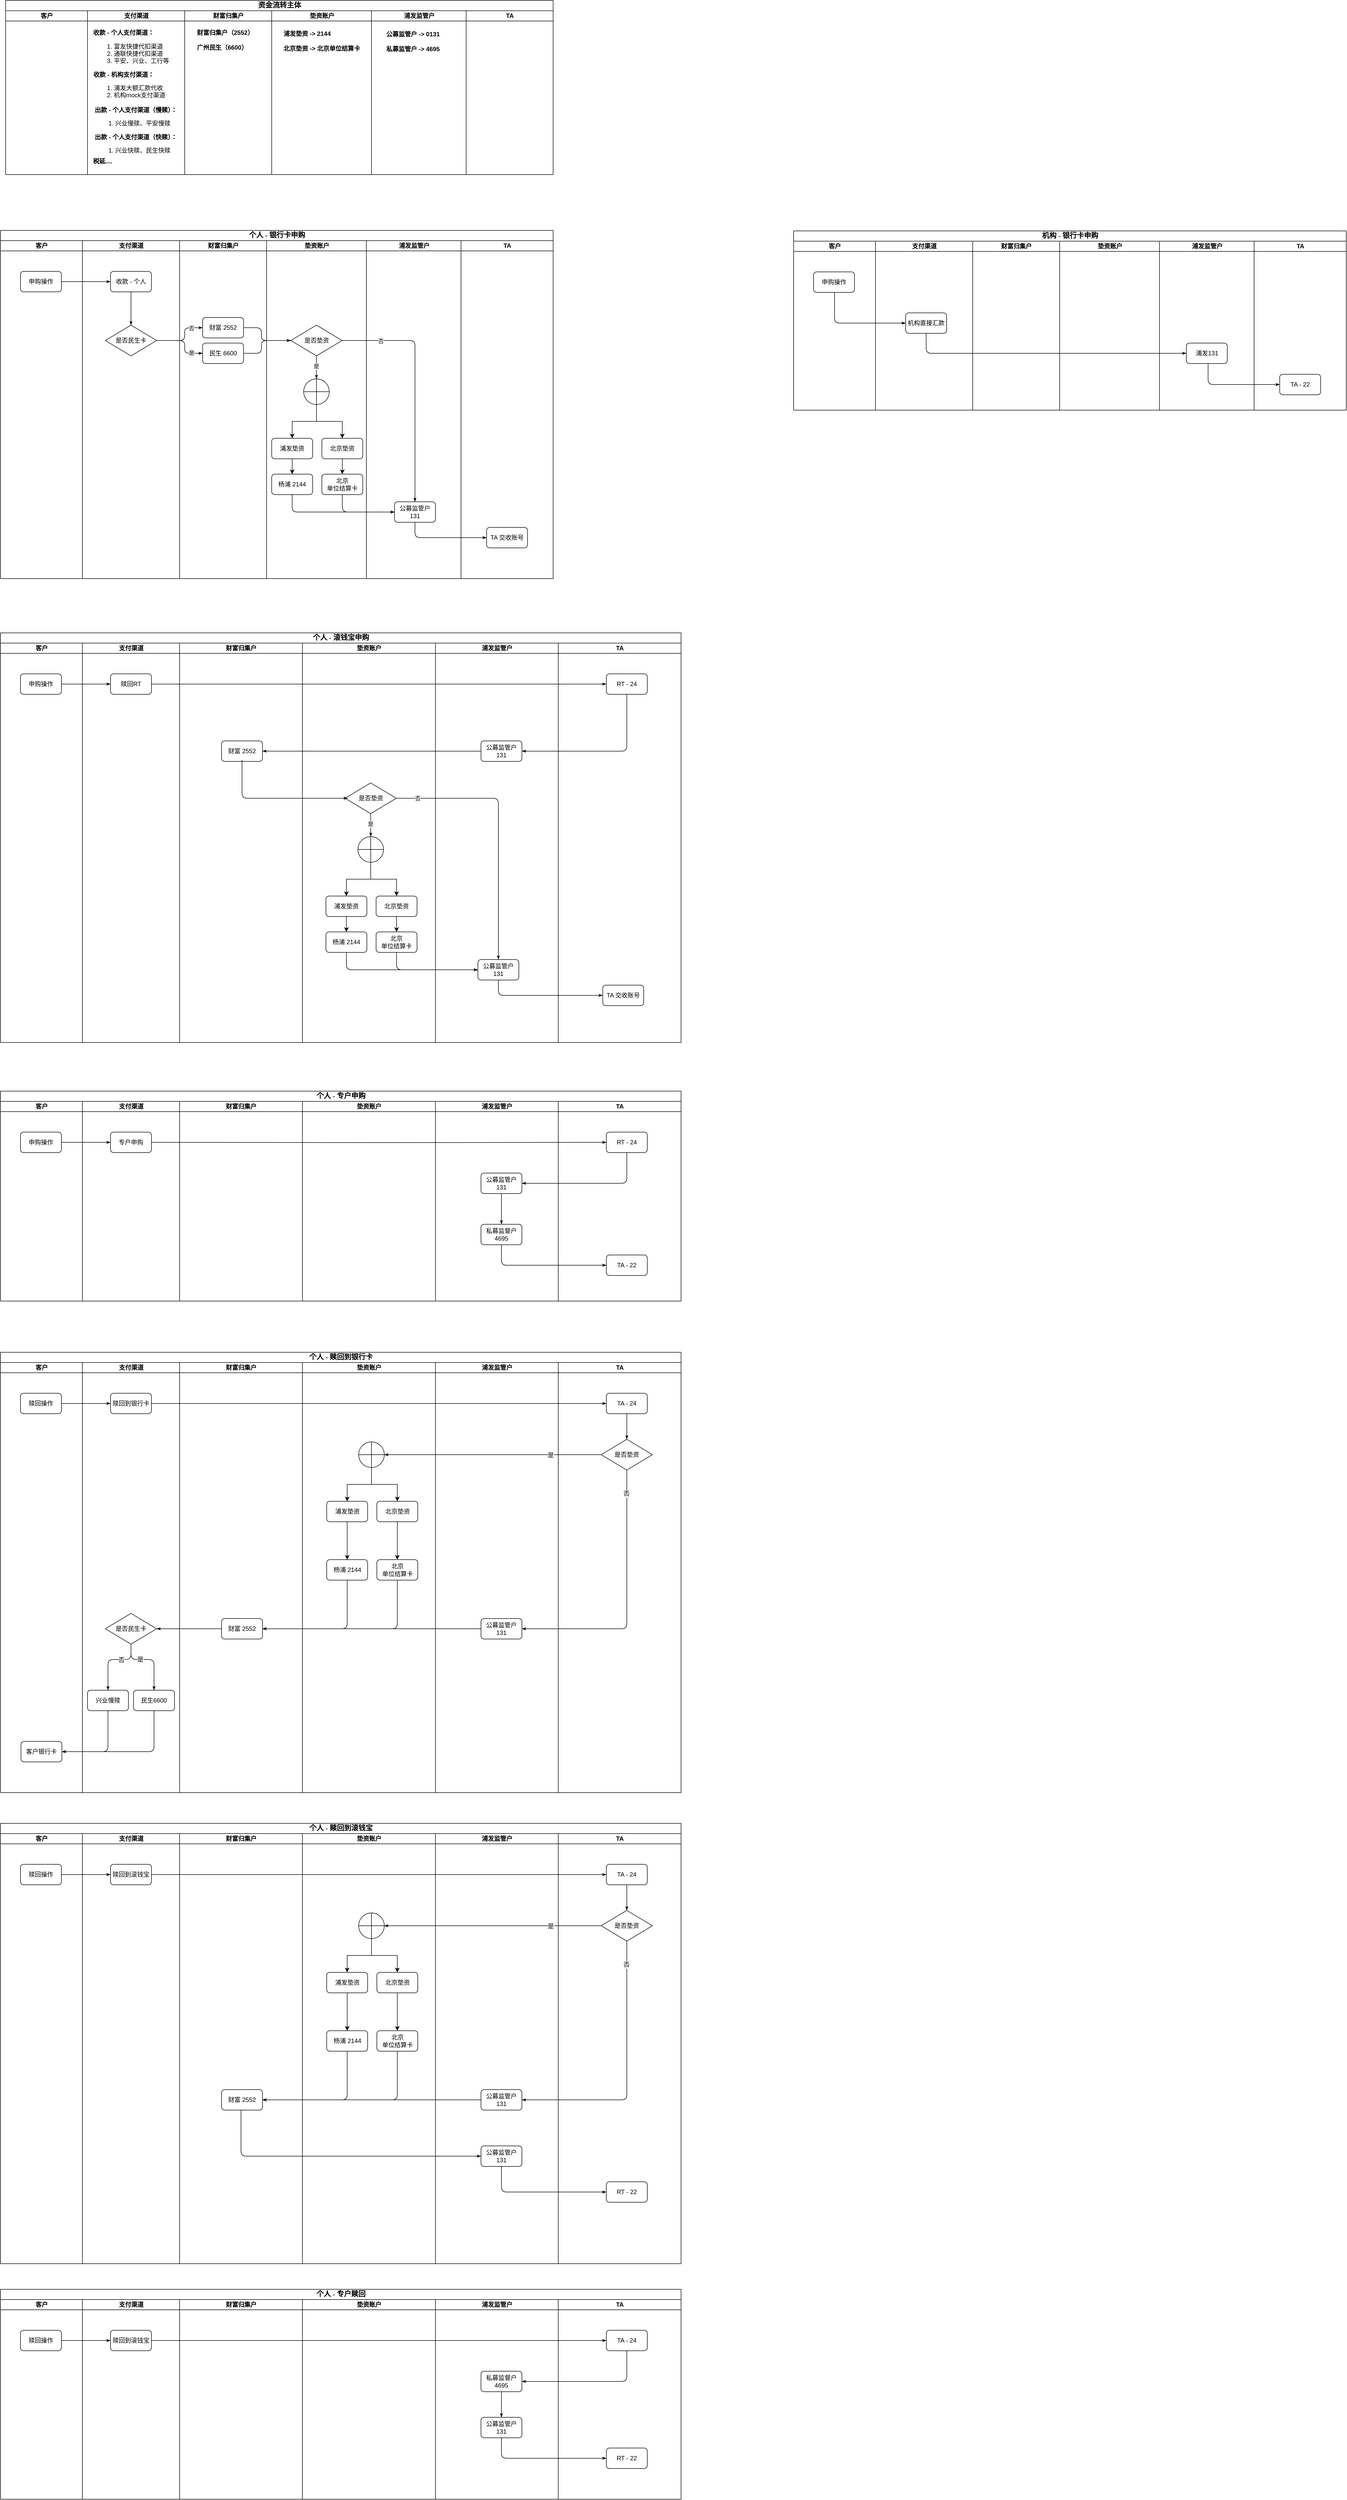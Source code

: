 <mxfile version="24.7.7">
  <diagram name="第 1 页" id="qd19owQGamvkp8HrGmAx">
    <mxGraphModel dx="3486" dy="2427" grid="1" gridSize="10" guides="1" tooltips="1" connect="1" arrows="1" fold="1" page="1" pageScale="1" pageWidth="827" pageHeight="1169" math="0" shadow="0">
      <root>
        <mxCell id="0" />
        <mxCell id="1" parent="0" />
        <mxCell id="iqYd82NWPD9aMixS2ALM-1" value="&lt;font style=&quot;font-size: 14px;&quot;&gt;资金流转主体&lt;/font&gt;" style="swimlane;html=1;childLayout=stackLayout;startSize=20;rounded=0;shadow=0;labelBackgroundColor=none;strokeWidth=1;fontFamily=Verdana;fontSize=8;align=center;" vertex="1" parent="1">
          <mxGeometry x="60" y="-950" width="1070" height="340" as="geometry">
            <mxRectangle x="70" y="40" width="60" height="20" as="alternateBounds" />
          </mxGeometry>
        </mxCell>
        <mxCell id="iqYd82NWPD9aMixS2ALM-2" value="客户" style="swimlane;html=1;startSize=20;" vertex="1" parent="iqYd82NWPD9aMixS2ALM-1">
          <mxGeometry y="20" width="160" height="320" as="geometry">
            <mxRectangle y="20" width="40" height="730" as="alternateBounds" />
          </mxGeometry>
        </mxCell>
        <mxCell id="iqYd82NWPD9aMixS2ALM-3" value="支付渠道" style="swimlane;html=1;startSize=20;" vertex="1" parent="iqYd82NWPD9aMixS2ALM-1">
          <mxGeometry x="160" y="20" width="190" height="320" as="geometry">
            <mxRectangle x="160" y="20" width="40" height="730" as="alternateBounds" />
          </mxGeometry>
        </mxCell>
        <mxCell id="iqYd82NWPD9aMixS2ALM-4" value="&lt;span style=&quot;background-color: initial;&quot;&gt;&lt;b&gt;&amp;nbsp; &amp;nbsp;收款 - 个人支付渠道：&lt;/b&gt;&lt;/span&gt;&lt;br&gt;&lt;blockquote style=&quot;margin: 0 0 0 40px; border: none; padding: 0px;&quot;&gt;&lt;ol&gt;&lt;li style=&quot;text-align: left;&quot;&gt;&lt;span style=&quot;background-color: initial;&quot;&gt;富友快捷代扣渠道&lt;/span&gt;&lt;/li&gt;&lt;li style=&quot;text-align: left;&quot;&gt;&lt;span style=&quot;background-color: initial;&quot;&gt;通联快捷代扣渠道&lt;/span&gt;&lt;/li&gt;&lt;li style=&quot;text-align: left;&quot;&gt;&lt;span style=&quot;background-color: initial;&quot;&gt;平安、兴业、工行等&lt;/span&gt;&lt;/li&gt;&lt;/ol&gt;&lt;div style=&quot;text-align: left;&quot;&gt;&lt;span style=&quot;text-align: center; background-color: initial;&quot;&gt;&lt;b&gt;收款 - 机构支付渠道：&lt;/b&gt;&lt;/span&gt;&lt;br style=&quot;text-align: center;&quot;&gt;&lt;ol&gt;&lt;li&gt;浦发大额汇款代收&lt;br&gt;&lt;/li&gt;&lt;li&gt;机构mock支付渠道&lt;br&gt;&lt;/li&gt;&lt;/ol&gt;&lt;/div&gt;&lt;/blockquote&gt;" style="text;html=1;align=center;verticalAlign=middle;resizable=0;points=[];autosize=1;strokeColor=none;fillColor=none;" vertex="1" parent="iqYd82NWPD9aMixS2ALM-3">
          <mxGeometry x="-40" y="30" width="210" height="160" as="geometry" />
        </mxCell>
        <mxCell id="iqYd82NWPD9aMixS2ALM-5" value="财富归集户" style="swimlane;html=1;startSize=20;" vertex="1" parent="iqYd82NWPD9aMixS2ALM-1">
          <mxGeometry x="350" y="20" width="170" height="320" as="geometry">
            <mxRectangle x="320" y="20" width="40" height="730" as="alternateBounds" />
          </mxGeometry>
        </mxCell>
        <mxCell id="iqYd82NWPD9aMixS2ALM-6" value="&lt;b style=&quot;background-color: initial;&quot;&gt;财富归集户（2552）&lt;br&gt;&lt;/b&gt;&lt;br&gt;&lt;b style=&quot;background-color: initial;&quot;&gt;广州民生（6600）&lt;/b&gt;" style="text;html=1;align=left;verticalAlign=middle;resizable=0;points=[];autosize=1;strokeColor=none;fillColor=none;" vertex="1" parent="iqYd82NWPD9aMixS2ALM-5">
          <mxGeometry x="22" y="27" width="130" height="60" as="geometry" />
        </mxCell>
        <mxCell id="iqYd82NWPD9aMixS2ALM-7" value="垫资账户" style="swimlane;html=1;startSize=20;" vertex="1" parent="iqYd82NWPD9aMixS2ALM-1">
          <mxGeometry x="520" y="20" width="195" height="320" as="geometry" />
        </mxCell>
        <mxCell id="iqYd82NWPD9aMixS2ALM-8" value="&lt;b style=&quot;background-color: initial;&quot;&gt;浦发垫资 -&amp;gt; 2144&lt;br&gt;&lt;/b&gt;&lt;br&gt;&lt;b style=&quot;background-color: initial;&quot;&gt;北京垫资 -&amp;gt; 北京单位结算卡&lt;/b&gt;" style="text;html=1;align=left;verticalAlign=middle;resizable=0;points=[];autosize=1;strokeColor=none;fillColor=none;" vertex="1" parent="iqYd82NWPD9aMixS2ALM-7">
          <mxGeometry x="21" y="29" width="170" height="60" as="geometry" />
        </mxCell>
        <mxCell id="iqYd82NWPD9aMixS2ALM-9" value="浦发监管户" style="swimlane;html=1;startSize=20;" vertex="1" parent="iqYd82NWPD9aMixS2ALM-1">
          <mxGeometry x="715" y="20" width="185" height="320" as="geometry" />
        </mxCell>
        <mxCell id="iqYd82NWPD9aMixS2ALM-10" value="&lt;b style=&quot;background-color: initial;&quot;&gt;公募监管户 -&amp;gt; 0131&lt;br&gt;&lt;/b&gt;&lt;br&gt;&lt;b style=&quot;background-color: initial;&quot;&gt;私募监管户 -&amp;gt; 4695&lt;/b&gt;&lt;span style=&quot;color: rgba(0, 0, 0, 0); font-family: monospace; font-size: 0px; background-color: initial;&quot;&gt;%3CmxGraphModel%3E%3Croot%3E%3CmxCell%20id%3D%220%22%2F%3E%3CmxCell%20id%3D%221%22%20parent%3D%220%22%2F%3E%3CmxCell%20id%3D%222%22%20value%3D%22%26lt%3Bb%20style%3D%26quot%3Bbackground-color%3A%20initial%3B%26quot%3B%26gt%3B%E6%B5%A6%E5%8F%91%E5%9E%AB%E8%B5%84%20-%26amp%3Bgt%3B%202144%26lt%3Bbr%26gt%3B%26lt%3B%2Fb%26gt%3B%26lt%3Bbr%26gt%3B%26lt%3Bb%20style%3D%26quot%3Bbackground-color%3A%20initial%3B%26quot%3B%26gt%3B%E5%8C%97%E4%BA%AC%E5%9E%AB%E8%B5%84%20-%26amp%3Bgt%3B%20%E5%8C%97%E4%BA%AC%E5%8D%95%E4%BD%8D%E7%BB%93%E7%AE%97%E5%8D%A1%26lt%3B%2Fb%26gt%3B%22%20style%3D%22text%3Bhtml%3D1%3Balign%3Dleft%3BverticalAlign%3Dmiddle%3Bresizable%3D0%3Bpoints%3D%5B%5D%3Bautosize%3D1%3BstrokeColor%3Dnone%3BfillColor%3Dnone%3B%22%20vertex%3D%221%22%20parent%3D%221%22%3E%3CmxGeometry%20x%3D%22591%22%20y%3D%22-901%22%20width%3D%22170%22%20height%3D%2260%22%20as%3D%22geometry%22%2F%3E%3C%2FmxCell%3E%3C%2Froot%3E%3C%2FmxGraphModel%3E4&lt;/span&gt;" style="text;html=1;align=left;verticalAlign=middle;resizable=0;points=[];autosize=1;strokeColor=none;fillColor=none;" vertex="1" parent="iqYd82NWPD9aMixS2ALM-9">
          <mxGeometry x="27" y="30" width="130" height="60" as="geometry" />
        </mxCell>
        <mxCell id="iqYd82NWPD9aMixS2ALM-11" value="TA" style="swimlane;html=1;startSize=20;" vertex="1" parent="iqYd82NWPD9aMixS2ALM-1">
          <mxGeometry x="900" y="20" width="170" height="320" as="geometry" />
        </mxCell>
        <mxCell id="iqYd82NWPD9aMixS2ALM-12" value="&lt;span style=&quot;background-color: initial;&quot;&gt;&lt;b&gt;&amp;nbsp; &amp;nbsp; &amp;nbsp; &amp;nbsp; &amp;nbsp; &amp;nbsp; 出款 - 个人支付渠道（慢赎）：&lt;/b&gt;&lt;/span&gt;&lt;br&gt;&lt;blockquote style=&quot;margin: 0 0 0 40px; border: none; padding: 0px;&quot;&gt;&lt;ol&gt;&lt;li style=&quot;text-align: left;&quot;&gt;兴业慢赎、平安慢赎&lt;/li&gt;&lt;/ol&gt;&lt;div style=&quot;text-align: left;&quot;&gt;&lt;b style=&quot;background-color: initial; text-align: center;&quot;&gt;出款 - 个人支付渠道（快赎）：&lt;/b&gt;&lt;br&gt;&lt;/div&gt;&lt;div style=&quot;text-align: left;&quot;&gt;&lt;ol&gt;&lt;li&gt;&lt;span style=&quot;text-align: left; background-color: initial;&quot;&gt;兴业快赎、民生快赎&lt;/span&gt;&lt;/li&gt;&lt;/ol&gt;&lt;/div&gt;&lt;div style=&quot;text-align: left;&quot;&gt;&lt;/div&gt;&lt;/blockquote&gt;" style="text;html=1;align=center;verticalAlign=middle;resizable=0;points=[];autosize=1;strokeColor=none;fillColor=none;" vertex="1" parent="1">
          <mxGeometry x="179" y="-751" width="230" height="120" as="geometry" />
        </mxCell>
        <mxCell id="iqYd82NWPD9aMixS2ALM-13" value="&lt;span style=&quot;background-color: initial;&quot;&gt;&lt;b&gt;&amp;nbsp; &amp;nbsp; &amp;nbsp; &amp;nbsp; &amp;nbsp; &amp;nbsp; 税延....&lt;/b&gt;&lt;/span&gt;&lt;blockquote style=&quot;margin: 0 0 0 40px; border: none; padding: 0px;&quot;&gt;&lt;div style=&quot;text-align: left;&quot;&gt;&lt;/div&gt;&lt;/blockquote&gt;" style="text;html=1;align=center;verticalAlign=middle;resizable=0;points=[];autosize=1;strokeColor=none;fillColor=none;" vertex="1" parent="1">
          <mxGeometry x="179" y="-651" width="100" height="30" as="geometry" />
        </mxCell>
        <mxCell id="iqYd82NWPD9aMixS2ALM-14" value="&lt;font style=&quot;font-size: 14px;&quot;&gt;个人 - 银行卡申购&lt;/font&gt;" style="swimlane;html=1;childLayout=stackLayout;startSize=20;rounded=0;shadow=0;labelBackgroundColor=none;strokeWidth=1;fontFamily=Verdana;fontSize=8;align=center;" vertex="1" parent="1">
          <mxGeometry x="50" y="-501" width="1080" height="680" as="geometry">
            <mxRectangle x="70" y="40" width="60" height="20" as="alternateBounds" />
          </mxGeometry>
        </mxCell>
        <mxCell id="iqYd82NWPD9aMixS2ALM-15" value="客户" style="swimlane;html=1;startSize=20;" vertex="1" parent="iqYd82NWPD9aMixS2ALM-14">
          <mxGeometry y="20" width="160" height="660" as="geometry">
            <mxRectangle y="20" width="40" height="730" as="alternateBounds" />
          </mxGeometry>
        </mxCell>
        <mxCell id="iqYd82NWPD9aMixS2ALM-16" value="申购操作" style="rounded=1;whiteSpace=wrap;html=1;" vertex="1" parent="iqYd82NWPD9aMixS2ALM-15">
          <mxGeometry x="39" y="60" width="80" height="40" as="geometry" />
        </mxCell>
        <mxCell id="iqYd82NWPD9aMixS2ALM-17" value="支付渠道" style="swimlane;html=1;startSize=20;" vertex="1" parent="iqYd82NWPD9aMixS2ALM-14">
          <mxGeometry x="160" y="20" width="190" height="660" as="geometry">
            <mxRectangle x="160" y="20" width="40" height="730" as="alternateBounds" />
          </mxGeometry>
        </mxCell>
        <mxCell id="iqYd82NWPD9aMixS2ALM-18" value="收款 - 个人" style="rounded=1;whiteSpace=wrap;html=1;" vertex="1" parent="iqYd82NWPD9aMixS2ALM-17">
          <mxGeometry x="55" y="60" width="80" height="40" as="geometry" />
        </mxCell>
        <mxCell id="iqYd82NWPD9aMixS2ALM-19" value="财富归集户" style="swimlane;html=1;startSize=20;" vertex="1" parent="iqYd82NWPD9aMixS2ALM-14">
          <mxGeometry x="350" y="20" width="170" height="660" as="geometry">
            <mxRectangle x="320" y="20" width="40" height="730" as="alternateBounds" />
          </mxGeometry>
        </mxCell>
        <mxCell id="iqYd82NWPD9aMixS2ALM-20" value="是否民生卡" style="rhombus;whiteSpace=wrap;html=1;" vertex="1" parent="iqYd82NWPD9aMixS2ALM-19">
          <mxGeometry x="-145" y="165" width="100" height="60" as="geometry" />
        </mxCell>
        <mxCell id="iqYd82NWPD9aMixS2ALM-21" value="财富 2552" style="rounded=1;whiteSpace=wrap;html=1;" vertex="1" parent="iqYd82NWPD9aMixS2ALM-19">
          <mxGeometry x="45" y="150" width="80" height="40" as="geometry" />
        </mxCell>
        <mxCell id="iqYd82NWPD9aMixS2ALM-22" value="民生 6600" style="rounded=1;whiteSpace=wrap;html=1;" vertex="1" parent="iqYd82NWPD9aMixS2ALM-19">
          <mxGeometry x="45" y="200" width="80" height="40" as="geometry" />
        </mxCell>
        <mxCell id="iqYd82NWPD9aMixS2ALM-23" style="edgeStyle=orthogonalEdgeStyle;rounded=1;orthogonalLoop=1;jettySize=auto;html=1;strokeColor=default;strokeWidth=1;align=center;verticalAlign=middle;fontFamily=Verdana;fontSize=8;fontColor=default;labelBackgroundColor=none;startArrow=none;startFill=0;startSize=5;endArrow=classicThin;endFill=1;endSize=5;entryX=0;entryY=0.5;entryDx=0;entryDy=0;" edge="1" parent="iqYd82NWPD9aMixS2ALM-19" source="iqYd82NWPD9aMixS2ALM-20" target="iqYd82NWPD9aMixS2ALM-21">
          <mxGeometry relative="1" as="geometry">
            <Array as="points">
              <mxPoint x="10" y="195" />
              <mxPoint x="10" y="170" />
            </Array>
          </mxGeometry>
        </mxCell>
        <mxCell id="iqYd82NWPD9aMixS2ALM-24" value="否" style="edgeLabel;html=1;align=center;verticalAlign=middle;resizable=0;points=[];" connectable="0" vertex="1" parent="iqYd82NWPD9aMixS2ALM-23">
          <mxGeometry x="0.744" y="-1" relative="1" as="geometry">
            <mxPoint x="-8" as="offset" />
          </mxGeometry>
        </mxCell>
        <mxCell id="iqYd82NWPD9aMixS2ALM-25" style="edgeStyle=orthogonalEdgeStyle;rounded=1;orthogonalLoop=1;jettySize=auto;html=1;entryX=0;entryY=0.5;entryDx=0;entryDy=0;strokeColor=default;strokeWidth=1;align=center;verticalAlign=middle;fontFamily=Verdana;fontSize=8;fontColor=default;labelBackgroundColor=none;startArrow=none;startFill=0;startSize=5;endArrow=classicThin;endFill=1;endSize=5;" edge="1" parent="iqYd82NWPD9aMixS2ALM-19" source="iqYd82NWPD9aMixS2ALM-20" target="iqYd82NWPD9aMixS2ALM-22">
          <mxGeometry relative="1" as="geometry">
            <Array as="points">
              <mxPoint x="10" y="195" />
              <mxPoint x="10" y="220" />
            </Array>
          </mxGeometry>
        </mxCell>
        <mxCell id="iqYd82NWPD9aMixS2ALM-26" value="是" style="edgeLabel;html=1;align=center;verticalAlign=middle;resizable=0;points=[];" connectable="0" vertex="1" parent="iqYd82NWPD9aMixS2ALM-25">
          <mxGeometry x="0.802" y="1" relative="1" as="geometry">
            <mxPoint x="-11" as="offset" />
          </mxGeometry>
        </mxCell>
        <mxCell id="iqYd82NWPD9aMixS2ALM-27" value="垫资账户" style="swimlane;html=1;startSize=20;" vertex="1" parent="iqYd82NWPD9aMixS2ALM-14">
          <mxGeometry x="520" y="20" width="195" height="660" as="geometry" />
        </mxCell>
        <mxCell id="iqYd82NWPD9aMixS2ALM-28" style="edgeStyle=orthogonalEdgeStyle;rounded=1;orthogonalLoop=1;jettySize=auto;html=1;strokeColor=default;strokeWidth=1;align=center;verticalAlign=middle;fontFamily=Verdana;fontSize=8;fontColor=default;labelBackgroundColor=none;startArrow=none;startFill=0;startSize=5;endArrow=classicThin;endFill=1;endSize=5;entryX=0.5;entryY=0;entryDx=0;entryDy=0;entryPerimeter=0;" edge="1" parent="iqYd82NWPD9aMixS2ALM-27" source="iqYd82NWPD9aMixS2ALM-30" target="iqYd82NWPD9aMixS2ALM-33">
          <mxGeometry relative="1" as="geometry">
            <mxPoint x="97.5" y="270" as="targetPoint" />
          </mxGeometry>
        </mxCell>
        <mxCell id="iqYd82NWPD9aMixS2ALM-29" value="是" style="edgeLabel;html=1;align=center;verticalAlign=middle;resizable=0;points=[];" connectable="0" vertex="1" parent="iqYd82NWPD9aMixS2ALM-28">
          <mxGeometry x="-0.127" y="-1" relative="1" as="geometry">
            <mxPoint as="offset" />
          </mxGeometry>
        </mxCell>
        <mxCell id="iqYd82NWPD9aMixS2ALM-30" value="是否垫资" style="rhombus;whiteSpace=wrap;html=1;" vertex="1" parent="iqYd82NWPD9aMixS2ALM-27">
          <mxGeometry x="47.5" y="165" width="100" height="60" as="geometry" />
        </mxCell>
        <mxCell id="iqYd82NWPD9aMixS2ALM-31" style="edgeStyle=orthogonalEdgeStyle;rounded=0;orthogonalLoop=1;jettySize=auto;html=1;" edge="1" parent="iqYd82NWPD9aMixS2ALM-27" source="iqYd82NWPD9aMixS2ALM-33" target="iqYd82NWPD9aMixS2ALM-35">
          <mxGeometry relative="1" as="geometry" />
        </mxCell>
        <mxCell id="iqYd82NWPD9aMixS2ALM-32" style="edgeStyle=orthogonalEdgeStyle;rounded=0;orthogonalLoop=1;jettySize=auto;html=1;exitX=0.5;exitY=1;exitDx=0;exitDy=0;exitPerimeter=0;" edge="1" parent="iqYd82NWPD9aMixS2ALM-27" source="iqYd82NWPD9aMixS2ALM-33" target="iqYd82NWPD9aMixS2ALM-37">
          <mxGeometry relative="1" as="geometry" />
        </mxCell>
        <mxCell id="iqYd82NWPD9aMixS2ALM-33" value="" style="verticalLabelPosition=bottom;verticalAlign=top;html=1;shape=mxgraph.flowchart.summing_function;" vertex="1" parent="iqYd82NWPD9aMixS2ALM-27">
          <mxGeometry x="72.5" y="270" width="50" height="50" as="geometry" />
        </mxCell>
        <mxCell id="iqYd82NWPD9aMixS2ALM-34" style="edgeStyle=orthogonalEdgeStyle;rounded=0;orthogonalLoop=1;jettySize=auto;html=1;entryX=0.5;entryY=0;entryDx=0;entryDy=0;" edge="1" parent="iqYd82NWPD9aMixS2ALM-27" source="iqYd82NWPD9aMixS2ALM-35" target="iqYd82NWPD9aMixS2ALM-38">
          <mxGeometry relative="1" as="geometry">
            <mxPoint x="50" y="456" as="targetPoint" />
          </mxGeometry>
        </mxCell>
        <mxCell id="iqYd82NWPD9aMixS2ALM-35" value="浦发垫资" style="rounded=1;whiteSpace=wrap;html=1;" vertex="1" parent="iqYd82NWPD9aMixS2ALM-27">
          <mxGeometry x="10" y="386" width="80" height="40" as="geometry" />
        </mxCell>
        <mxCell id="iqYd82NWPD9aMixS2ALM-36" style="edgeStyle=orthogonalEdgeStyle;rounded=0;orthogonalLoop=1;jettySize=auto;html=1;entryX=0.5;entryY=0;entryDx=0;entryDy=0;" edge="1" parent="iqYd82NWPD9aMixS2ALM-27" source="iqYd82NWPD9aMixS2ALM-37" target="iqYd82NWPD9aMixS2ALM-39">
          <mxGeometry relative="1" as="geometry">
            <mxPoint x="148" y="456" as="targetPoint" />
          </mxGeometry>
        </mxCell>
        <mxCell id="iqYd82NWPD9aMixS2ALM-37" value="北京垫资" style="rounded=1;whiteSpace=wrap;html=1;" vertex="1" parent="iqYd82NWPD9aMixS2ALM-27">
          <mxGeometry x="108" y="386" width="80" height="40" as="geometry" />
        </mxCell>
        <mxCell id="iqYd82NWPD9aMixS2ALM-38" value="杨浦 2144" style="rounded=1;whiteSpace=wrap;html=1;" vertex="1" parent="iqYd82NWPD9aMixS2ALM-27">
          <mxGeometry x="10" y="456" width="80" height="40" as="geometry" />
        </mxCell>
        <mxCell id="iqYd82NWPD9aMixS2ALM-39" value="北京&lt;br&gt;单位结算卡" style="rounded=1;whiteSpace=wrap;html=1;" vertex="1" parent="iqYd82NWPD9aMixS2ALM-27">
          <mxGeometry x="108" y="456" width="80" height="40" as="geometry" />
        </mxCell>
        <mxCell id="iqYd82NWPD9aMixS2ALM-40" value="浦发监管户" style="swimlane;html=1;startSize=20;" vertex="1" parent="iqYd82NWPD9aMixS2ALM-14">
          <mxGeometry x="715" y="20" width="185" height="660" as="geometry" />
        </mxCell>
        <mxCell id="iqYd82NWPD9aMixS2ALM-41" value="公募监管户&lt;br&gt;131" style="rounded=1;whiteSpace=wrap;html=1;" vertex="1" parent="iqYd82NWPD9aMixS2ALM-40">
          <mxGeometry x="55" y="510" width="80" height="40" as="geometry" />
        </mxCell>
        <mxCell id="iqYd82NWPD9aMixS2ALM-42" value="TA" style="swimlane;html=1;startSize=20;" vertex="1" parent="iqYd82NWPD9aMixS2ALM-14">
          <mxGeometry x="900" y="20" width="180" height="660" as="geometry" />
        </mxCell>
        <mxCell id="iqYd82NWPD9aMixS2ALM-43" value="TA 交收账号" style="rounded=1;whiteSpace=wrap;html=1;" vertex="1" parent="iqYd82NWPD9aMixS2ALM-42">
          <mxGeometry x="50" y="560" width="80" height="40" as="geometry" />
        </mxCell>
        <mxCell id="iqYd82NWPD9aMixS2ALM-44" style="edgeStyle=orthogonalEdgeStyle;rounded=1;orthogonalLoop=1;jettySize=auto;html=1;exitX=1;exitY=0.5;exitDx=0;exitDy=0;entryX=0;entryY=0.5;entryDx=0;entryDy=0;strokeColor=default;strokeWidth=1;align=center;verticalAlign=middle;fontFamily=Verdana;fontSize=8;fontColor=default;labelBackgroundColor=none;startArrow=none;startFill=0;startSize=5;endArrow=classicThin;endFill=1;endSize=5;" edge="1" parent="iqYd82NWPD9aMixS2ALM-14" source="iqYd82NWPD9aMixS2ALM-16" target="iqYd82NWPD9aMixS2ALM-18">
          <mxGeometry relative="1" as="geometry">
            <mxPoint x="220" y="99.667" as="targetPoint" />
          </mxGeometry>
        </mxCell>
        <mxCell id="iqYd82NWPD9aMixS2ALM-45" style="edgeStyle=orthogonalEdgeStyle;rounded=1;orthogonalLoop=1;jettySize=auto;html=1;entryX=0.5;entryY=0;entryDx=0;entryDy=0;strokeColor=default;strokeWidth=1;align=center;verticalAlign=middle;fontFamily=Verdana;fontSize=8;fontColor=default;labelBackgroundColor=none;startArrow=none;startFill=0;startSize=5;endArrow=classicThin;endFill=1;endSize=5;" edge="1" parent="iqYd82NWPD9aMixS2ALM-14" source="iqYd82NWPD9aMixS2ALM-18" target="iqYd82NWPD9aMixS2ALM-20">
          <mxGeometry relative="1" as="geometry" />
        </mxCell>
        <mxCell id="iqYd82NWPD9aMixS2ALM-46" style="edgeStyle=orthogonalEdgeStyle;rounded=1;orthogonalLoop=1;jettySize=auto;html=1;entryX=0;entryY=0.5;entryDx=0;entryDy=0;strokeColor=default;strokeWidth=1;align=center;verticalAlign=middle;fontFamily=Verdana;fontSize=8;fontColor=default;labelBackgroundColor=none;startArrow=none;startFill=0;startSize=5;endArrow=classicThin;endFill=1;endSize=5;" edge="1" parent="iqYd82NWPD9aMixS2ALM-14" source="iqYd82NWPD9aMixS2ALM-21" target="iqYd82NWPD9aMixS2ALM-30">
          <mxGeometry relative="1" as="geometry">
            <Array as="points">
              <mxPoint x="510" y="190" />
              <mxPoint x="510" y="215" />
            </Array>
          </mxGeometry>
        </mxCell>
        <mxCell id="iqYd82NWPD9aMixS2ALM-47" style="edgeStyle=orthogonalEdgeStyle;rounded=1;orthogonalLoop=1;jettySize=auto;html=1;strokeColor=default;strokeWidth=1;align=center;verticalAlign=middle;fontFamily=Verdana;fontSize=8;fontColor=default;labelBackgroundColor=none;startArrow=none;startFill=0;startSize=5;endArrow=classicThin;endFill=1;endSize=5;" edge="1" parent="iqYd82NWPD9aMixS2ALM-14" source="iqYd82NWPD9aMixS2ALM-22" target="iqYd82NWPD9aMixS2ALM-30">
          <mxGeometry relative="1" as="geometry">
            <Array as="points">
              <mxPoint x="510" y="240" />
              <mxPoint x="510" y="215" />
            </Array>
          </mxGeometry>
        </mxCell>
        <mxCell id="iqYd82NWPD9aMixS2ALM-48" style="edgeStyle=orthogonalEdgeStyle;rounded=1;orthogonalLoop=1;jettySize=auto;html=1;entryX=0.5;entryY=0;entryDx=0;entryDy=0;strokeColor=default;strokeWidth=1;align=center;verticalAlign=middle;fontFamily=Verdana;fontSize=8;fontColor=default;labelBackgroundColor=none;startArrow=none;startFill=0;startSize=5;endArrow=classicThin;endFill=1;endSize=5;" edge="1" parent="iqYd82NWPD9aMixS2ALM-14" source="iqYd82NWPD9aMixS2ALM-30" target="iqYd82NWPD9aMixS2ALM-41">
          <mxGeometry relative="1" as="geometry">
            <Array as="points">
              <mxPoint x="810" y="215" />
            </Array>
          </mxGeometry>
        </mxCell>
        <mxCell id="iqYd82NWPD9aMixS2ALM-49" value="否" style="edgeLabel;html=1;align=center;verticalAlign=middle;resizable=0;points=[];" connectable="0" vertex="1" parent="iqYd82NWPD9aMixS2ALM-48">
          <mxGeometry x="-0.67" y="-1" relative="1" as="geometry">
            <mxPoint as="offset" />
          </mxGeometry>
        </mxCell>
        <mxCell id="iqYd82NWPD9aMixS2ALM-50" style="edgeStyle=orthogonalEdgeStyle;rounded=1;orthogonalLoop=1;jettySize=auto;html=1;entryX=0;entryY=0.5;entryDx=0;entryDy=0;strokeColor=default;strokeWidth=1;align=center;verticalAlign=middle;fontFamily=Verdana;fontSize=8;fontColor=default;labelBackgroundColor=none;startArrow=none;startFill=0;startSize=5;endArrow=classicThin;endFill=1;endSize=5;" edge="1" parent="iqYd82NWPD9aMixS2ALM-14" source="iqYd82NWPD9aMixS2ALM-38" target="iqYd82NWPD9aMixS2ALM-41">
          <mxGeometry relative="1" as="geometry">
            <mxPoint x="570" y="560" as="targetPoint" />
            <Array as="points">
              <mxPoint x="570" y="550" />
            </Array>
          </mxGeometry>
        </mxCell>
        <mxCell id="iqYd82NWPD9aMixS2ALM-51" style="edgeStyle=orthogonalEdgeStyle;rounded=1;orthogonalLoop=1;jettySize=auto;html=1;strokeColor=default;strokeWidth=1;align=center;verticalAlign=middle;fontFamily=Verdana;fontSize=8;fontColor=default;labelBackgroundColor=none;startArrow=none;startFill=0;startSize=5;endArrow=classicThin;endFill=1;endSize=5;entryX=0;entryY=0.5;entryDx=0;entryDy=0;" edge="1" parent="iqYd82NWPD9aMixS2ALM-14" source="iqYd82NWPD9aMixS2ALM-39" target="iqYd82NWPD9aMixS2ALM-41">
          <mxGeometry relative="1" as="geometry">
            <mxPoint x="668" y="560" as="targetPoint" />
            <Array as="points">
              <mxPoint x="668" y="550" />
            </Array>
          </mxGeometry>
        </mxCell>
        <mxCell id="iqYd82NWPD9aMixS2ALM-52" style="edgeStyle=orthogonalEdgeStyle;rounded=1;orthogonalLoop=1;jettySize=auto;html=1;entryX=0;entryY=0.5;entryDx=0;entryDy=0;strokeColor=default;strokeWidth=1;align=center;verticalAlign=middle;fontFamily=Verdana;fontSize=8;fontColor=default;labelBackgroundColor=none;startArrow=none;startFill=0;startSize=5;endArrow=classicThin;endFill=1;endSize=5;" edge="1" parent="iqYd82NWPD9aMixS2ALM-14" source="iqYd82NWPD9aMixS2ALM-41" target="iqYd82NWPD9aMixS2ALM-43">
          <mxGeometry relative="1" as="geometry">
            <Array as="points">
              <mxPoint x="810" y="600" />
            </Array>
          </mxGeometry>
        </mxCell>
        <mxCell id="iqYd82NWPD9aMixS2ALM-53" value="&lt;font style=&quot;font-size: 14px;&quot;&gt;个人 - 滚钱宝申购&lt;/font&gt;" style="swimlane;html=1;childLayout=stackLayout;startSize=20;rounded=0;shadow=0;labelBackgroundColor=none;strokeWidth=1;fontFamily=Verdana;fontSize=8;align=center;" vertex="1" parent="1">
          <mxGeometry x="50" y="285" width="1330" height="800" as="geometry">
            <mxRectangle x="70" y="40" width="60" height="20" as="alternateBounds" />
          </mxGeometry>
        </mxCell>
        <mxCell id="iqYd82NWPD9aMixS2ALM-54" value="客户" style="swimlane;html=1;startSize=20;" vertex="1" parent="iqYd82NWPD9aMixS2ALM-53">
          <mxGeometry y="20" width="160" height="780" as="geometry">
            <mxRectangle y="20" width="40" height="730" as="alternateBounds" />
          </mxGeometry>
        </mxCell>
        <mxCell id="iqYd82NWPD9aMixS2ALM-55" value="申购操作" style="rounded=1;whiteSpace=wrap;html=1;" vertex="1" parent="iqYd82NWPD9aMixS2ALM-54">
          <mxGeometry x="39" y="60" width="80" height="40" as="geometry" />
        </mxCell>
        <mxCell id="iqYd82NWPD9aMixS2ALM-56" value="支付渠道" style="swimlane;html=1;startSize=20;" vertex="1" parent="iqYd82NWPD9aMixS2ALM-53">
          <mxGeometry x="160" y="20" width="190" height="780" as="geometry">
            <mxRectangle x="160" y="20" width="40" height="730" as="alternateBounds" />
          </mxGeometry>
        </mxCell>
        <mxCell id="iqYd82NWPD9aMixS2ALM-57" value="赎回RT" style="rounded=1;whiteSpace=wrap;html=1;" vertex="1" parent="iqYd82NWPD9aMixS2ALM-56">
          <mxGeometry x="55" y="60" width="80" height="40" as="geometry" />
        </mxCell>
        <mxCell id="iqYd82NWPD9aMixS2ALM-58" value="财富归集户" style="swimlane;html=1;startSize=20;" vertex="1" parent="iqYd82NWPD9aMixS2ALM-53">
          <mxGeometry x="350" y="20" width="240" height="780" as="geometry">
            <mxRectangle x="320" y="20" width="40" height="730" as="alternateBounds" />
          </mxGeometry>
        </mxCell>
        <mxCell id="iqYd82NWPD9aMixS2ALM-59" value="财富 2552" style="rounded=1;whiteSpace=wrap;html=1;" vertex="1" parent="iqYd82NWPD9aMixS2ALM-58">
          <mxGeometry x="82" y="191" width="80" height="40" as="geometry" />
        </mxCell>
        <mxCell id="iqYd82NWPD9aMixS2ALM-62" value="垫资账户" style="swimlane;html=1;startSize=20;" vertex="1" parent="iqYd82NWPD9aMixS2ALM-53">
          <mxGeometry x="590" y="20" width="260" height="780" as="geometry" />
        </mxCell>
        <mxCell id="iqYd82NWPD9aMixS2ALM-72" value="浦发监管户" style="swimlane;html=1;startSize=20;" vertex="1" parent="iqYd82NWPD9aMixS2ALM-53">
          <mxGeometry x="850" y="20" width="240" height="780" as="geometry" />
        </mxCell>
        <mxCell id="iqYd82NWPD9aMixS2ALM-73" value="公募监管户&lt;br&gt;131" style="rounded=1;whiteSpace=wrap;html=1;" vertex="1" parent="iqYd82NWPD9aMixS2ALM-72">
          <mxGeometry x="89" y="191" width="80" height="40" as="geometry" />
        </mxCell>
        <mxCell id="iqYd82NWPD9aMixS2ALM-102" value="公募监管户&lt;br&gt;131" style="rounded=1;whiteSpace=wrap;html=1;" vertex="1" parent="iqYd82NWPD9aMixS2ALM-72">
          <mxGeometry x="83" y="618" width="80" height="40" as="geometry" />
        </mxCell>
        <mxCell id="iqYd82NWPD9aMixS2ALM-74" value="TA" style="swimlane;html=1;startSize=20;" vertex="1" parent="iqYd82NWPD9aMixS2ALM-53">
          <mxGeometry x="1090" y="20" width="240" height="780" as="geometry" />
        </mxCell>
        <mxCell id="iqYd82NWPD9aMixS2ALM-75" value="RT - 24" style="rounded=1;whiteSpace=wrap;html=1;" vertex="1" parent="iqYd82NWPD9aMixS2ALM-74">
          <mxGeometry x="94" y="60" width="80" height="40" as="geometry" />
        </mxCell>
        <mxCell id="iqYd82NWPD9aMixS2ALM-90" style="edgeStyle=orthogonalEdgeStyle;rounded=1;orthogonalLoop=1;jettySize=auto;html=1;strokeColor=default;strokeWidth=1;align=center;verticalAlign=middle;fontFamily=Verdana;fontSize=8;fontColor=default;labelBackgroundColor=none;startArrow=none;startFill=0;startSize=5;endArrow=classicThin;endFill=1;endSize=5;entryX=0.5;entryY=0;entryDx=0;entryDy=0;entryPerimeter=0;" edge="1" parent="iqYd82NWPD9aMixS2ALM-74" source="iqYd82NWPD9aMixS2ALM-92" target="iqYd82NWPD9aMixS2ALM-95">
          <mxGeometry relative="1" as="geometry">
            <mxPoint x="-366.5" y="378" as="targetPoint" />
          </mxGeometry>
        </mxCell>
        <mxCell id="iqYd82NWPD9aMixS2ALM-91" value="是" style="edgeLabel;html=1;align=center;verticalAlign=middle;resizable=0;points=[];" connectable="0" vertex="1" parent="iqYd82NWPD9aMixS2ALM-90">
          <mxGeometry x="-0.127" y="-1" relative="1" as="geometry">
            <mxPoint as="offset" />
          </mxGeometry>
        </mxCell>
        <mxCell id="iqYd82NWPD9aMixS2ALM-92" value="是否垫资" style="rhombus;whiteSpace=wrap;html=1;" vertex="1" parent="iqYd82NWPD9aMixS2ALM-74">
          <mxGeometry x="-416.5" y="273" width="100" height="60" as="geometry" />
        </mxCell>
        <mxCell id="iqYd82NWPD9aMixS2ALM-93" style="edgeStyle=orthogonalEdgeStyle;rounded=0;orthogonalLoop=1;jettySize=auto;html=1;" edge="1" parent="iqYd82NWPD9aMixS2ALM-74" source="iqYd82NWPD9aMixS2ALM-95" target="iqYd82NWPD9aMixS2ALM-97">
          <mxGeometry relative="1" as="geometry" />
        </mxCell>
        <mxCell id="iqYd82NWPD9aMixS2ALM-94" style="edgeStyle=orthogonalEdgeStyle;rounded=0;orthogonalLoop=1;jettySize=auto;html=1;exitX=0.5;exitY=1;exitDx=0;exitDy=0;exitPerimeter=0;" edge="1" parent="iqYd82NWPD9aMixS2ALM-74" source="iqYd82NWPD9aMixS2ALM-95" target="iqYd82NWPD9aMixS2ALM-99">
          <mxGeometry relative="1" as="geometry" />
        </mxCell>
        <mxCell id="iqYd82NWPD9aMixS2ALM-95" value="" style="verticalLabelPosition=bottom;verticalAlign=top;html=1;shape=mxgraph.flowchart.summing_function;" vertex="1" parent="iqYd82NWPD9aMixS2ALM-74">
          <mxGeometry x="-391.5" y="378" width="50" height="50" as="geometry" />
        </mxCell>
        <mxCell id="iqYd82NWPD9aMixS2ALM-96" style="edgeStyle=orthogonalEdgeStyle;rounded=0;orthogonalLoop=1;jettySize=auto;html=1;entryX=0.5;entryY=0;entryDx=0;entryDy=0;" edge="1" parent="iqYd82NWPD9aMixS2ALM-74" source="iqYd82NWPD9aMixS2ALM-97" target="iqYd82NWPD9aMixS2ALM-100">
          <mxGeometry relative="1" as="geometry">
            <mxPoint x="-414" y="564" as="targetPoint" />
          </mxGeometry>
        </mxCell>
        <mxCell id="iqYd82NWPD9aMixS2ALM-97" value="浦发垫资" style="rounded=1;whiteSpace=wrap;html=1;" vertex="1" parent="iqYd82NWPD9aMixS2ALM-74">
          <mxGeometry x="-454" y="494" width="80" height="40" as="geometry" />
        </mxCell>
        <mxCell id="iqYd82NWPD9aMixS2ALM-98" style="edgeStyle=orthogonalEdgeStyle;rounded=0;orthogonalLoop=1;jettySize=auto;html=1;entryX=0.5;entryY=0;entryDx=0;entryDy=0;" edge="1" parent="iqYd82NWPD9aMixS2ALM-74" source="iqYd82NWPD9aMixS2ALM-99" target="iqYd82NWPD9aMixS2ALM-101">
          <mxGeometry relative="1" as="geometry">
            <mxPoint x="-316" y="564" as="targetPoint" />
          </mxGeometry>
        </mxCell>
        <mxCell id="iqYd82NWPD9aMixS2ALM-99" value="北京垫资" style="rounded=1;whiteSpace=wrap;html=1;" vertex="1" parent="iqYd82NWPD9aMixS2ALM-74">
          <mxGeometry x="-356" y="494" width="80" height="40" as="geometry" />
        </mxCell>
        <mxCell id="iqYd82NWPD9aMixS2ALM-100" value="杨浦 2144" style="rounded=1;whiteSpace=wrap;html=1;" vertex="1" parent="iqYd82NWPD9aMixS2ALM-74">
          <mxGeometry x="-454" y="564" width="80" height="40" as="geometry" />
        </mxCell>
        <mxCell id="iqYd82NWPD9aMixS2ALM-101" value="北京&lt;br&gt;单位结算卡" style="rounded=1;whiteSpace=wrap;html=1;" vertex="1" parent="iqYd82NWPD9aMixS2ALM-74">
          <mxGeometry x="-356" y="564" width="80" height="40" as="geometry" />
        </mxCell>
        <mxCell id="iqYd82NWPD9aMixS2ALM-103" value="TA 交收账号" style="rounded=1;whiteSpace=wrap;html=1;" vertex="1" parent="iqYd82NWPD9aMixS2ALM-74">
          <mxGeometry x="87" y="668" width="80" height="40" as="geometry" />
        </mxCell>
        <mxCell id="iqYd82NWPD9aMixS2ALM-78" style="edgeStyle=orthogonalEdgeStyle;rounded=1;orthogonalLoop=1;jettySize=auto;html=1;exitX=1;exitY=0.5;exitDx=0;exitDy=0;entryX=0;entryY=0.5;entryDx=0;entryDy=0;strokeColor=default;strokeWidth=1;align=center;verticalAlign=middle;fontFamily=Verdana;fontSize=8;fontColor=default;labelBackgroundColor=none;startArrow=none;startFill=0;startSize=5;endArrow=classicThin;endFill=1;endSize=5;" edge="1" parent="iqYd82NWPD9aMixS2ALM-53" source="iqYd82NWPD9aMixS2ALM-55" target="iqYd82NWPD9aMixS2ALM-57">
          <mxGeometry relative="1" as="geometry">
            <mxPoint x="220" y="99.667" as="targetPoint" />
          </mxGeometry>
        </mxCell>
        <mxCell id="iqYd82NWPD9aMixS2ALM-79" style="edgeStyle=orthogonalEdgeStyle;rounded=1;orthogonalLoop=1;jettySize=auto;html=1;entryX=0;entryY=0.5;entryDx=0;entryDy=0;strokeColor=default;strokeWidth=1;align=center;verticalAlign=middle;fontFamily=Verdana;fontSize=8;fontColor=default;labelBackgroundColor=none;startArrow=none;startFill=0;startSize=5;endArrow=classicThin;endFill=1;endSize=5;" edge="1" parent="iqYd82NWPD9aMixS2ALM-53" source="iqYd82NWPD9aMixS2ALM-57" target="iqYd82NWPD9aMixS2ALM-75">
          <mxGeometry relative="1" as="geometry" />
        </mxCell>
        <mxCell id="iqYd82NWPD9aMixS2ALM-89" style="edgeStyle=orthogonalEdgeStyle;shape=connector;rounded=1;orthogonalLoop=1;jettySize=auto;html=1;entryX=1;entryY=0.5;entryDx=0;entryDy=0;strokeColor=default;strokeWidth=1;align=center;verticalAlign=middle;fontFamily=Verdana;fontSize=12;fontColor=default;labelBorderColor=none;labelBackgroundColor=default;resizable=0;startArrow=none;startFill=0;startSize=5;endArrow=classicThin;endFill=1;endSize=5;" edge="1" parent="iqYd82NWPD9aMixS2ALM-53" source="iqYd82NWPD9aMixS2ALM-73" target="iqYd82NWPD9aMixS2ALM-59">
          <mxGeometry relative="1" as="geometry" />
        </mxCell>
        <mxCell id="iqYd82NWPD9aMixS2ALM-104" style="edgeStyle=orthogonalEdgeStyle;rounded=1;orthogonalLoop=1;jettySize=auto;html=1;entryX=0.5;entryY=0;entryDx=0;entryDy=0;strokeColor=default;strokeWidth=1;align=center;verticalAlign=middle;fontFamily=Verdana;fontSize=8;fontColor=default;labelBackgroundColor=none;startArrow=none;startFill=0;startSize=5;endArrow=classicThin;endFill=1;endSize=5;" edge="1" parent="iqYd82NWPD9aMixS2ALM-53" source="iqYd82NWPD9aMixS2ALM-92" target="iqYd82NWPD9aMixS2ALM-102">
          <mxGeometry relative="1" as="geometry">
            <Array as="points">
              <mxPoint x="973" y="323" />
            </Array>
          </mxGeometry>
        </mxCell>
        <mxCell id="iqYd82NWPD9aMixS2ALM-105" value="否" style="edgeLabel;html=1;align=center;verticalAlign=middle;resizable=0;points=[];" connectable="0" vertex="1" parent="iqYd82NWPD9aMixS2ALM-104">
          <mxGeometry x="-0.67" y="-1" relative="1" as="geometry">
            <mxPoint x="-44" y="-1" as="offset" />
          </mxGeometry>
        </mxCell>
        <mxCell id="iqYd82NWPD9aMixS2ALM-106" style="edgeStyle=orthogonalEdgeStyle;rounded=1;orthogonalLoop=1;jettySize=auto;html=1;entryX=0;entryY=0.5;entryDx=0;entryDy=0;strokeColor=default;strokeWidth=1;align=center;verticalAlign=middle;fontFamily=Verdana;fontSize=8;fontColor=default;labelBackgroundColor=none;startArrow=none;startFill=0;startSize=5;endArrow=classicThin;endFill=1;endSize=5;" edge="1" parent="iqYd82NWPD9aMixS2ALM-53" source="iqYd82NWPD9aMixS2ALM-100" target="iqYd82NWPD9aMixS2ALM-102">
          <mxGeometry relative="1" as="geometry">
            <mxPoint x="676" y="668" as="targetPoint" />
            <Array as="points">
              <mxPoint x="676" y="658" />
            </Array>
          </mxGeometry>
        </mxCell>
        <mxCell id="iqYd82NWPD9aMixS2ALM-107" style="edgeStyle=orthogonalEdgeStyle;rounded=1;orthogonalLoop=1;jettySize=auto;html=1;strokeColor=default;strokeWidth=1;align=center;verticalAlign=middle;fontFamily=Verdana;fontSize=8;fontColor=default;labelBackgroundColor=none;startArrow=none;startFill=0;startSize=5;endArrow=classicThin;endFill=1;endSize=5;entryX=0;entryY=0.5;entryDx=0;entryDy=0;" edge="1" parent="iqYd82NWPD9aMixS2ALM-53" source="iqYd82NWPD9aMixS2ALM-101" target="iqYd82NWPD9aMixS2ALM-102">
          <mxGeometry relative="1" as="geometry">
            <mxPoint x="774" y="668" as="targetPoint" />
            <Array as="points">
              <mxPoint x="774" y="658" />
            </Array>
          </mxGeometry>
        </mxCell>
        <mxCell id="iqYd82NWPD9aMixS2ALM-108" style="edgeStyle=orthogonalEdgeStyle;rounded=1;orthogonalLoop=1;jettySize=auto;html=1;entryX=0;entryY=0.5;entryDx=0;entryDy=0;strokeColor=default;strokeWidth=1;align=center;verticalAlign=middle;fontFamily=Verdana;fontSize=8;fontColor=default;labelBackgroundColor=none;startArrow=none;startFill=0;startSize=5;endArrow=classicThin;endFill=1;endSize=5;" edge="1" parent="iqYd82NWPD9aMixS2ALM-53" source="iqYd82NWPD9aMixS2ALM-102" target="iqYd82NWPD9aMixS2ALM-103">
          <mxGeometry relative="1" as="geometry">
            <Array as="points">
              <mxPoint x="973" y="708" />
            </Array>
          </mxGeometry>
        </mxCell>
        <mxCell id="iqYd82NWPD9aMixS2ALM-221" style="edgeStyle=orthogonalEdgeStyle;shape=connector;rounded=1;orthogonalLoop=1;jettySize=auto;html=1;entryX=1;entryY=0.5;entryDx=0;entryDy=0;strokeColor=default;strokeWidth=1;align=center;verticalAlign=middle;fontFamily=Verdana;fontSize=12;fontColor=default;labelBorderColor=none;labelBackgroundColor=default;resizable=0;startArrow=none;startFill=0;startSize=5;endArrow=classicThin;endFill=1;endSize=5;" edge="1" parent="iqYd82NWPD9aMixS2ALM-53" source="iqYd82NWPD9aMixS2ALM-75" target="iqYd82NWPD9aMixS2ALM-73">
          <mxGeometry relative="1" as="geometry">
            <Array as="points">
              <mxPoint x="1224" y="231" />
            </Array>
          </mxGeometry>
        </mxCell>
        <mxCell id="iqYd82NWPD9aMixS2ALM-111" style="edgeStyle=orthogonalEdgeStyle;shape=connector;rounded=1;orthogonalLoop=1;jettySize=auto;html=1;strokeColor=default;strokeWidth=1;align=center;verticalAlign=middle;fontFamily=Verdana;fontSize=12;fontColor=default;labelBorderColor=none;labelBackgroundColor=default;resizable=0;startArrow=none;startFill=0;startSize=5;endArrow=classicThin;endFill=1;endSize=5;" edge="1" parent="1">
          <mxGeometry relative="1" as="geometry">
            <mxPoint x="522.0" y="533" as="sourcePoint" />
            <mxPoint x="728.5" y="608" as="targetPoint" />
            <Array as="points">
              <mxPoint x="522" y="608" />
            </Array>
          </mxGeometry>
        </mxCell>
        <mxCell id="iqYd82NWPD9aMixS2ALM-112" value="&lt;font style=&quot;font-size: 14px;&quot;&gt;个人 - 专户申购&lt;/font&gt;" style="swimlane;html=1;childLayout=stackLayout;startSize=20;rounded=0;shadow=0;labelBackgroundColor=none;strokeWidth=1;fontFamily=Verdana;fontSize=8;align=center;" vertex="1" parent="1">
          <mxGeometry x="50" y="1180" width="1330" height="410" as="geometry">
            <mxRectangle x="70" y="40" width="60" height="20" as="alternateBounds" />
          </mxGeometry>
        </mxCell>
        <mxCell id="iqYd82NWPD9aMixS2ALM-113" value="客户" style="swimlane;html=1;startSize=20;" vertex="1" parent="iqYd82NWPD9aMixS2ALM-112">
          <mxGeometry y="20" width="160" height="390" as="geometry">
            <mxRectangle y="20" width="40" height="730" as="alternateBounds" />
          </mxGeometry>
        </mxCell>
        <mxCell id="iqYd82NWPD9aMixS2ALM-114" value="申购操作" style="rounded=1;whiteSpace=wrap;html=1;" vertex="1" parent="iqYd82NWPD9aMixS2ALM-113">
          <mxGeometry x="39" y="60" width="80" height="40" as="geometry" />
        </mxCell>
        <mxCell id="iqYd82NWPD9aMixS2ALM-115" value="支付渠道" style="swimlane;html=1;startSize=20;" vertex="1" parent="iqYd82NWPD9aMixS2ALM-112">
          <mxGeometry x="160" y="20" width="190" height="390" as="geometry">
            <mxRectangle x="160" y="20" width="40" height="730" as="alternateBounds" />
          </mxGeometry>
        </mxCell>
        <mxCell id="iqYd82NWPD9aMixS2ALM-224" value="专户申购" style="rounded=1;whiteSpace=wrap;html=1;" vertex="1" parent="iqYd82NWPD9aMixS2ALM-115">
          <mxGeometry x="55" y="60" width="80" height="40" as="geometry" />
        </mxCell>
        <mxCell id="iqYd82NWPD9aMixS2ALM-117" value="财富归集户" style="swimlane;html=1;startSize=20;" vertex="1" parent="iqYd82NWPD9aMixS2ALM-112">
          <mxGeometry x="350" y="20" width="240" height="390" as="geometry">
            <mxRectangle x="320" y="20" width="40" height="730" as="alternateBounds" />
          </mxGeometry>
        </mxCell>
        <mxCell id="iqYd82NWPD9aMixS2ALM-119" value="垫资账户" style="swimlane;html=1;startSize=20;" vertex="1" parent="iqYd82NWPD9aMixS2ALM-112">
          <mxGeometry x="590" y="20" width="260" height="390" as="geometry" />
        </mxCell>
        <mxCell id="iqYd82NWPD9aMixS2ALM-129" value="浦发监管户" style="swimlane;html=1;startSize=20;" vertex="1" parent="iqYd82NWPD9aMixS2ALM-112">
          <mxGeometry x="850" y="20" width="240" height="390" as="geometry" />
        </mxCell>
        <mxCell id="iqYd82NWPD9aMixS2ALM-223" style="edgeStyle=orthogonalEdgeStyle;shape=connector;rounded=1;orthogonalLoop=1;jettySize=auto;html=1;entryX=0.5;entryY=0;entryDx=0;entryDy=0;strokeColor=default;strokeWidth=1;align=center;verticalAlign=middle;fontFamily=Verdana;fontSize=12;fontColor=default;labelBorderColor=none;labelBackgroundColor=default;resizable=0;startArrow=none;startFill=0;startSize=5;endArrow=classicThin;endFill=1;endSize=5;" edge="1" parent="iqYd82NWPD9aMixS2ALM-129" source="iqYd82NWPD9aMixS2ALM-130" target="iqYd82NWPD9aMixS2ALM-222">
          <mxGeometry relative="1" as="geometry" />
        </mxCell>
        <mxCell id="iqYd82NWPD9aMixS2ALM-130" value="公募监管户&lt;br&gt;131" style="rounded=1;whiteSpace=wrap;html=1;" vertex="1" parent="iqYd82NWPD9aMixS2ALM-129">
          <mxGeometry x="89" y="140" width="80" height="40" as="geometry" />
        </mxCell>
        <mxCell id="iqYd82NWPD9aMixS2ALM-222" value="私募监督户&lt;br&gt;4695" style="rounded=1;whiteSpace=wrap;html=1;" vertex="1" parent="iqYd82NWPD9aMixS2ALM-129">
          <mxGeometry x="89" y="240" width="80" height="40" as="geometry" />
        </mxCell>
        <mxCell id="iqYd82NWPD9aMixS2ALM-132" value="TA" style="swimlane;html=1;startSize=20;" vertex="1" parent="iqYd82NWPD9aMixS2ALM-112">
          <mxGeometry x="1090" y="20" width="240" height="390" as="geometry" />
        </mxCell>
        <mxCell id="iqYd82NWPD9aMixS2ALM-133" value="RT - 24" style="rounded=1;whiteSpace=wrap;html=1;" vertex="1" parent="iqYd82NWPD9aMixS2ALM-132">
          <mxGeometry x="94" y="60" width="80" height="40" as="geometry" />
        </mxCell>
        <mxCell id="iqYd82NWPD9aMixS2ALM-225" value="TA - 22" style="rounded=1;whiteSpace=wrap;html=1;" vertex="1" parent="iqYd82NWPD9aMixS2ALM-132">
          <mxGeometry x="94" y="300" width="80" height="40" as="geometry" />
        </mxCell>
        <mxCell id="iqYd82NWPD9aMixS2ALM-149" style="edgeStyle=orthogonalEdgeStyle;rounded=1;orthogonalLoop=1;jettySize=auto;html=1;exitX=1;exitY=0.5;exitDx=0;exitDy=0;strokeColor=default;strokeWidth=1;align=center;verticalAlign=middle;fontFamily=Verdana;fontSize=8;fontColor=default;labelBackgroundColor=none;startArrow=none;startFill=0;startSize=5;endArrow=classicThin;endFill=1;endSize=5;" edge="1" parent="iqYd82NWPD9aMixS2ALM-112" source="iqYd82NWPD9aMixS2ALM-114" target="iqYd82NWPD9aMixS2ALM-224">
          <mxGeometry relative="1" as="geometry">
            <mxPoint x="215" y="100" as="targetPoint" />
          </mxGeometry>
        </mxCell>
        <mxCell id="iqYd82NWPD9aMixS2ALM-150" style="edgeStyle=orthogonalEdgeStyle;rounded=1;orthogonalLoop=1;jettySize=auto;html=1;entryX=0;entryY=0.5;entryDx=0;entryDy=0;strokeColor=default;strokeWidth=1;align=center;verticalAlign=middle;fontFamily=Verdana;fontSize=8;fontColor=default;labelBackgroundColor=none;startArrow=none;startFill=0;startSize=5;endArrow=classicThin;endFill=1;endSize=5;" edge="1" parent="iqYd82NWPD9aMixS2ALM-112" target="iqYd82NWPD9aMixS2ALM-133">
          <mxGeometry relative="1" as="geometry">
            <mxPoint x="295" y="100" as="sourcePoint" />
          </mxGeometry>
        </mxCell>
        <mxCell id="iqYd82NWPD9aMixS2ALM-151" style="edgeStyle=orthogonalEdgeStyle;shape=connector;rounded=1;orthogonalLoop=1;jettySize=auto;html=1;entryX=1;entryY=0.5;entryDx=0;entryDy=0;strokeColor=default;strokeWidth=1;align=center;verticalAlign=middle;fontFamily=Verdana;fontSize=8;fontColor=default;labelBackgroundColor=none;startArrow=none;startFill=0;startSize=5;endArrow=classicThin;endFill=1;endSize=5;exitX=0.5;exitY=1;exitDx=0;exitDy=0;" edge="1" parent="iqYd82NWPD9aMixS2ALM-112" source="iqYd82NWPD9aMixS2ALM-133" target="iqYd82NWPD9aMixS2ALM-130">
          <mxGeometry relative="1" as="geometry">
            <Array as="points">
              <mxPoint x="1224" y="180" />
            </Array>
            <mxPoint x="1224" y="230" as="sourcePoint" />
          </mxGeometry>
        </mxCell>
        <mxCell id="iqYd82NWPD9aMixS2ALM-226" style="edgeStyle=orthogonalEdgeStyle;shape=connector;rounded=1;orthogonalLoop=1;jettySize=auto;html=1;entryX=0;entryY=0.5;entryDx=0;entryDy=0;strokeColor=default;strokeWidth=1;align=center;verticalAlign=middle;fontFamily=Verdana;fontSize=12;fontColor=default;labelBorderColor=none;labelBackgroundColor=default;resizable=0;startArrow=none;startFill=0;startSize=5;endArrow=classicThin;endFill=1;endSize=5;" edge="1" parent="iqYd82NWPD9aMixS2ALM-112" source="iqYd82NWPD9aMixS2ALM-222" target="iqYd82NWPD9aMixS2ALM-225">
          <mxGeometry relative="1" as="geometry">
            <Array as="points">
              <mxPoint x="979" y="340" />
            </Array>
          </mxGeometry>
        </mxCell>
        <mxCell id="iqYd82NWPD9aMixS2ALM-178" value="&lt;font style=&quot;font-size: 14px;&quot;&gt;个人 - 赎回到银行卡&lt;/font&gt;" style="swimlane;html=1;childLayout=stackLayout;startSize=20;rounded=0;shadow=0;labelBackgroundColor=none;strokeWidth=1;fontFamily=Verdana;fontSize=8;align=center;" vertex="1" parent="1">
          <mxGeometry x="50" y="1690" width="1330" height="860" as="geometry">
            <mxRectangle x="70" y="40" width="60" height="20" as="alternateBounds" />
          </mxGeometry>
        </mxCell>
        <mxCell id="iqYd82NWPD9aMixS2ALM-179" value="客户" style="swimlane;html=1;startSize=20;" vertex="1" parent="iqYd82NWPD9aMixS2ALM-178">
          <mxGeometry y="20" width="160" height="840" as="geometry">
            <mxRectangle y="20" width="40" height="730" as="alternateBounds" />
          </mxGeometry>
        </mxCell>
        <mxCell id="iqYd82NWPD9aMixS2ALM-180" value="赎回操作" style="rounded=1;whiteSpace=wrap;html=1;" vertex="1" parent="iqYd82NWPD9aMixS2ALM-179">
          <mxGeometry x="39" y="60" width="80" height="40" as="geometry" />
        </mxCell>
        <mxCell id="iqYd82NWPD9aMixS2ALM-181" value="客户银行卡" style="rounded=1;whiteSpace=wrap;html=1;" vertex="1" parent="iqYd82NWPD9aMixS2ALM-179">
          <mxGeometry x="40" y="740" width="80" height="40" as="geometry" />
        </mxCell>
        <mxCell id="iqYd82NWPD9aMixS2ALM-182" value="支付渠道" style="swimlane;html=1;startSize=20;" vertex="1" parent="iqYd82NWPD9aMixS2ALM-178">
          <mxGeometry x="160" y="20" width="190" height="840" as="geometry">
            <mxRectangle x="160" y="20" width="40" height="730" as="alternateBounds" />
          </mxGeometry>
        </mxCell>
        <mxCell id="iqYd82NWPD9aMixS2ALM-183" value="赎回到银行卡" style="rounded=1;whiteSpace=wrap;html=1;" vertex="1" parent="iqYd82NWPD9aMixS2ALM-182">
          <mxGeometry x="55" y="60" width="80" height="40" as="geometry" />
        </mxCell>
        <mxCell id="iqYd82NWPD9aMixS2ALM-184" style="edgeStyle=orthogonalEdgeStyle;shape=connector;rounded=1;orthogonalLoop=1;jettySize=auto;html=1;strokeColor=default;strokeWidth=1;align=center;verticalAlign=middle;fontFamily=Verdana;fontSize=12;fontColor=default;labelBorderColor=none;labelBackgroundColor=default;resizable=0;startArrow=none;startFill=0;startSize=5;endArrow=classicThin;endFill=1;endSize=5;" edge="1" parent="iqYd82NWPD9aMixS2ALM-182" source="iqYd82NWPD9aMixS2ALM-188" target="iqYd82NWPD9aMixS2ALM-189">
          <mxGeometry relative="1" as="geometry">
            <Array as="points">
              <mxPoint x="95" y="580" />
              <mxPoint x="50" y="580" />
            </Array>
          </mxGeometry>
        </mxCell>
        <mxCell id="iqYd82NWPD9aMixS2ALM-185" value="否" style="edgeLabel;html=1;align=center;verticalAlign=middle;resizable=0;points=[];fontFamily=Verdana;fontSize=12;fontColor=default;labelBorderColor=none;labelBackgroundColor=default;" vertex="1" connectable="0" parent="iqYd82NWPD9aMixS2ALM-184">
          <mxGeometry x="-0.266" y="1" relative="1" as="geometry">
            <mxPoint as="offset" />
          </mxGeometry>
        </mxCell>
        <mxCell id="iqYd82NWPD9aMixS2ALM-186" style="edgeStyle=orthogonalEdgeStyle;shape=connector;rounded=1;orthogonalLoop=1;jettySize=auto;html=1;strokeColor=default;strokeWidth=1;align=center;verticalAlign=middle;fontFamily=Verdana;fontSize=12;fontColor=default;labelBorderColor=none;labelBackgroundColor=default;resizable=0;startArrow=none;startFill=0;startSize=5;endArrow=classicThin;endFill=1;endSize=5;" edge="1" parent="iqYd82NWPD9aMixS2ALM-182" source="iqYd82NWPD9aMixS2ALM-188" target="iqYd82NWPD9aMixS2ALM-190">
          <mxGeometry relative="1" as="geometry">
            <Array as="points">
              <mxPoint x="95" y="580" />
              <mxPoint x="140" y="580" />
            </Array>
          </mxGeometry>
        </mxCell>
        <mxCell id="iqYd82NWPD9aMixS2ALM-187" value="是" style="edgeLabel;html=1;align=center;verticalAlign=middle;resizable=0;points=[];fontFamily=Verdana;fontSize=12;fontColor=default;labelBorderColor=none;labelBackgroundColor=default;" vertex="1" connectable="0" parent="iqYd82NWPD9aMixS2ALM-186">
          <mxGeometry x="-0.29" y="-4" relative="1" as="geometry">
            <mxPoint y="-4" as="offset" />
          </mxGeometry>
        </mxCell>
        <mxCell id="iqYd82NWPD9aMixS2ALM-188" value="是否民生卡" style="rhombus;whiteSpace=wrap;html=1;" vertex="1" parent="iqYd82NWPD9aMixS2ALM-182">
          <mxGeometry x="45" y="490" width="100" height="60" as="geometry" />
        </mxCell>
        <mxCell id="iqYd82NWPD9aMixS2ALM-189" value="兴业慢赎" style="rounded=1;whiteSpace=wrap;html=1;" vertex="1" parent="iqYd82NWPD9aMixS2ALM-182">
          <mxGeometry x="10" y="640" width="80" height="40" as="geometry" />
        </mxCell>
        <mxCell id="iqYd82NWPD9aMixS2ALM-190" value="民生6600" style="rounded=1;whiteSpace=wrap;html=1;" vertex="1" parent="iqYd82NWPD9aMixS2ALM-182">
          <mxGeometry x="100" y="640" width="80" height="40" as="geometry" />
        </mxCell>
        <mxCell id="iqYd82NWPD9aMixS2ALM-191" value="财富归集户" style="swimlane;html=1;startSize=20;" vertex="1" parent="iqYd82NWPD9aMixS2ALM-178">
          <mxGeometry x="350" y="20" width="240" height="840" as="geometry">
            <mxRectangle x="320" y="20" width="40" height="730" as="alternateBounds" />
          </mxGeometry>
        </mxCell>
        <mxCell id="iqYd82NWPD9aMixS2ALM-192" value="财富 2552" style="rounded=1;whiteSpace=wrap;html=1;" vertex="1" parent="iqYd82NWPD9aMixS2ALM-191">
          <mxGeometry x="82" y="500" width="80" height="40" as="geometry" />
        </mxCell>
        <mxCell id="iqYd82NWPD9aMixS2ALM-193" value="垫资账户" style="swimlane;html=1;startSize=20;" vertex="1" parent="iqYd82NWPD9aMixS2ALM-178">
          <mxGeometry x="590" y="20" width="260" height="840" as="geometry" />
        </mxCell>
        <mxCell id="iqYd82NWPD9aMixS2ALM-194" style="edgeStyle=orthogonalEdgeStyle;rounded=0;orthogonalLoop=1;jettySize=auto;html=1;" edge="1" parent="iqYd82NWPD9aMixS2ALM-193" source="iqYd82NWPD9aMixS2ALM-196" target="iqYd82NWPD9aMixS2ALM-198">
          <mxGeometry relative="1" as="geometry" />
        </mxCell>
        <mxCell id="iqYd82NWPD9aMixS2ALM-195" style="edgeStyle=orthogonalEdgeStyle;rounded=0;orthogonalLoop=1;jettySize=auto;html=1;exitX=0.5;exitY=1;exitDx=0;exitDy=0;exitPerimeter=0;" edge="1" parent="iqYd82NWPD9aMixS2ALM-193" source="iqYd82NWPD9aMixS2ALM-196" target="iqYd82NWPD9aMixS2ALM-200">
          <mxGeometry relative="1" as="geometry" />
        </mxCell>
        <mxCell id="iqYd82NWPD9aMixS2ALM-196" value="" style="verticalLabelPosition=bottom;verticalAlign=top;html=1;shape=mxgraph.flowchart.summing_function;" vertex="1" parent="iqYd82NWPD9aMixS2ALM-193">
          <mxGeometry x="110" y="155" width="50" height="50" as="geometry" />
        </mxCell>
        <mxCell id="iqYd82NWPD9aMixS2ALM-197" style="edgeStyle=orthogonalEdgeStyle;rounded=0;orthogonalLoop=1;jettySize=auto;html=1;entryX=0.5;entryY=0;entryDx=0;entryDy=0;" edge="1" parent="iqYd82NWPD9aMixS2ALM-193" source="iqYd82NWPD9aMixS2ALM-198" target="iqYd82NWPD9aMixS2ALM-201">
          <mxGeometry relative="1" as="geometry">
            <mxPoint x="87.5" y="341" as="targetPoint" />
          </mxGeometry>
        </mxCell>
        <mxCell id="iqYd82NWPD9aMixS2ALM-198" value="浦发垫资" style="rounded=1;whiteSpace=wrap;html=1;" vertex="1" parent="iqYd82NWPD9aMixS2ALM-193">
          <mxGeometry x="47.5" y="271" width="80" height="40" as="geometry" />
        </mxCell>
        <mxCell id="iqYd82NWPD9aMixS2ALM-199" style="edgeStyle=orthogonalEdgeStyle;rounded=0;orthogonalLoop=1;jettySize=auto;html=1;entryX=0.5;entryY=0;entryDx=0;entryDy=0;" edge="1" parent="iqYd82NWPD9aMixS2ALM-193" source="iqYd82NWPD9aMixS2ALM-200" target="iqYd82NWPD9aMixS2ALM-202">
          <mxGeometry relative="1" as="geometry">
            <mxPoint x="185.5" y="341" as="targetPoint" />
          </mxGeometry>
        </mxCell>
        <mxCell id="iqYd82NWPD9aMixS2ALM-200" value="北京垫资" style="rounded=1;whiteSpace=wrap;html=1;" vertex="1" parent="iqYd82NWPD9aMixS2ALM-193">
          <mxGeometry x="145.5" y="271" width="80" height="40" as="geometry" />
        </mxCell>
        <mxCell id="iqYd82NWPD9aMixS2ALM-201" value="杨浦 2144" style="rounded=1;whiteSpace=wrap;html=1;" vertex="1" parent="iqYd82NWPD9aMixS2ALM-193">
          <mxGeometry x="47.5" y="385" width="80" height="40" as="geometry" />
        </mxCell>
        <mxCell id="iqYd82NWPD9aMixS2ALM-202" value="北京&lt;br&gt;单位结算卡" style="rounded=1;whiteSpace=wrap;html=1;" vertex="1" parent="iqYd82NWPD9aMixS2ALM-193">
          <mxGeometry x="145.5" y="385" width="80" height="40" as="geometry" />
        </mxCell>
        <mxCell id="iqYd82NWPD9aMixS2ALM-203" value="浦发监管户" style="swimlane;html=1;startSize=20;" vertex="1" parent="iqYd82NWPD9aMixS2ALM-178">
          <mxGeometry x="850" y="20" width="240" height="840" as="geometry" />
        </mxCell>
        <mxCell id="iqYd82NWPD9aMixS2ALM-204" value="公募监管户&lt;br&gt;131" style="rounded=1;whiteSpace=wrap;html=1;" vertex="1" parent="iqYd82NWPD9aMixS2ALM-203">
          <mxGeometry x="89" y="500" width="80" height="40" as="geometry" />
        </mxCell>
        <mxCell id="iqYd82NWPD9aMixS2ALM-205" value="TA" style="swimlane;html=1;startSize=20;" vertex="1" parent="iqYd82NWPD9aMixS2ALM-178">
          <mxGeometry x="1090" y="20" width="240" height="840" as="geometry" />
        </mxCell>
        <mxCell id="iqYd82NWPD9aMixS2ALM-206" value="TA - 24" style="rounded=1;whiteSpace=wrap;html=1;" vertex="1" parent="iqYd82NWPD9aMixS2ALM-205">
          <mxGeometry x="94" y="60" width="80" height="40" as="geometry" />
        </mxCell>
        <mxCell id="iqYd82NWPD9aMixS2ALM-207" value="是否垫资" style="rhombus;whiteSpace=wrap;html=1;" vertex="1" parent="iqYd82NWPD9aMixS2ALM-205">
          <mxGeometry x="84" y="150" width="100" height="60" as="geometry" />
        </mxCell>
        <mxCell id="iqYd82NWPD9aMixS2ALM-208" style="edgeStyle=orthogonalEdgeStyle;rounded=1;orthogonalLoop=1;jettySize=auto;html=1;exitX=0.5;exitY=1;exitDx=0;exitDy=0;strokeColor=default;strokeWidth=1;align=center;verticalAlign=middle;fontFamily=Verdana;fontSize=8;fontColor=default;labelBackgroundColor=none;startArrow=none;startFill=0;startSize=5;endArrow=classicThin;endFill=1;endSize=5;" edge="1" parent="iqYd82NWPD9aMixS2ALM-205" source="iqYd82NWPD9aMixS2ALM-206" target="iqYd82NWPD9aMixS2ALM-207">
          <mxGeometry relative="1" as="geometry" />
        </mxCell>
        <mxCell id="iqYd82NWPD9aMixS2ALM-209" style="edgeStyle=orthogonalEdgeStyle;rounded=1;orthogonalLoop=1;jettySize=auto;html=1;exitX=1;exitY=0.5;exitDx=0;exitDy=0;entryX=0;entryY=0.5;entryDx=0;entryDy=0;strokeColor=default;strokeWidth=1;align=center;verticalAlign=middle;fontFamily=Verdana;fontSize=8;fontColor=default;labelBackgroundColor=none;startArrow=none;startFill=0;startSize=5;endArrow=classicThin;endFill=1;endSize=5;" edge="1" parent="iqYd82NWPD9aMixS2ALM-178" source="iqYd82NWPD9aMixS2ALM-180" target="iqYd82NWPD9aMixS2ALM-183">
          <mxGeometry relative="1" as="geometry">
            <mxPoint x="220" y="99.667" as="targetPoint" />
          </mxGeometry>
        </mxCell>
        <mxCell id="iqYd82NWPD9aMixS2ALM-210" style="edgeStyle=orthogonalEdgeStyle;rounded=1;orthogonalLoop=1;jettySize=auto;html=1;entryX=0;entryY=0.5;entryDx=0;entryDy=0;strokeColor=default;strokeWidth=1;align=center;verticalAlign=middle;fontFamily=Verdana;fontSize=8;fontColor=default;labelBackgroundColor=none;startArrow=none;startFill=0;startSize=5;endArrow=classicThin;endFill=1;endSize=5;" edge="1" parent="iqYd82NWPD9aMixS2ALM-178" source="iqYd82NWPD9aMixS2ALM-183" target="iqYd82NWPD9aMixS2ALM-206">
          <mxGeometry relative="1" as="geometry" />
        </mxCell>
        <mxCell id="iqYd82NWPD9aMixS2ALM-211" style="edgeStyle=orthogonalEdgeStyle;shape=connector;rounded=1;orthogonalLoop=1;jettySize=auto;html=1;entryX=1;entryY=0.5;entryDx=0;entryDy=0;strokeColor=default;strokeWidth=1;align=center;verticalAlign=middle;fontFamily=Verdana;fontSize=8;fontColor=default;labelBackgroundColor=none;startArrow=none;startFill=0;startSize=5;endArrow=classicThin;endFill=1;endSize=5;" edge="1" parent="iqYd82NWPD9aMixS2ALM-178" source="iqYd82NWPD9aMixS2ALM-207" target="iqYd82NWPD9aMixS2ALM-204">
          <mxGeometry relative="1" as="geometry">
            <Array as="points">
              <mxPoint x="1224" y="540" />
            </Array>
          </mxGeometry>
        </mxCell>
        <mxCell id="iqYd82NWPD9aMixS2ALM-212" value="否" style="edgeLabel;html=1;align=center;verticalAlign=middle;resizable=0;points=[];fontFamily=Verdana;fontSize=12;fontColor=default;labelBorderColor=none;labelBackgroundColor=default;fillColor=none;gradientColor=none;" connectable="0" vertex="1" parent="iqYd82NWPD9aMixS2ALM-211">
          <mxGeometry x="-0.819" y="-1" relative="1" as="geometry">
            <mxPoint y="-1" as="offset" />
          </mxGeometry>
        </mxCell>
        <mxCell id="iqYd82NWPD9aMixS2ALM-213" style="edgeStyle=orthogonalEdgeStyle;shape=connector;rounded=1;orthogonalLoop=1;jettySize=auto;html=1;entryX=1;entryY=0.5;entryDx=0;entryDy=0;entryPerimeter=0;strokeColor=default;strokeWidth=1;align=center;verticalAlign=middle;fontFamily=Verdana;fontSize=8;fontColor=default;labelBackgroundColor=none;startArrow=none;startFill=0;startSize=5;endArrow=classicThin;endFill=1;endSize=5;" edge="1" parent="iqYd82NWPD9aMixS2ALM-178" source="iqYd82NWPD9aMixS2ALM-207" target="iqYd82NWPD9aMixS2ALM-196">
          <mxGeometry relative="1" as="geometry">
            <Array as="points">
              <mxPoint x="909" y="200" />
              <mxPoint x="909" y="200" />
            </Array>
          </mxGeometry>
        </mxCell>
        <mxCell id="iqYd82NWPD9aMixS2ALM-214" value="是" style="edgeLabel;html=1;align=center;verticalAlign=middle;resizable=0;points=[];fontFamily=Verdana;fontSize=12;fontColor=default;labelBackgroundColor=default;labelBorderColor=none;" connectable="0" vertex="1" parent="iqYd82NWPD9aMixS2ALM-213">
          <mxGeometry x="-0.533" y="1" relative="1" as="geometry">
            <mxPoint as="offset" />
          </mxGeometry>
        </mxCell>
        <mxCell id="iqYd82NWPD9aMixS2ALM-215" style="edgeStyle=orthogonalEdgeStyle;shape=connector;rounded=1;orthogonalLoop=1;jettySize=auto;html=1;strokeColor=default;strokeWidth=1;align=center;verticalAlign=middle;fontFamily=Verdana;fontSize=12;fontColor=default;labelBorderColor=none;labelBackgroundColor=default;resizable=0;startArrow=none;startFill=0;startSize=5;endArrow=classicThin;endFill=1;endSize=5;entryX=1;entryY=0.5;entryDx=0;entryDy=0;" edge="1" parent="iqYd82NWPD9aMixS2ALM-178" source="iqYd82NWPD9aMixS2ALM-202" target="iqYd82NWPD9aMixS2ALM-192">
          <mxGeometry relative="1" as="geometry">
            <mxPoint x="524" y="540" as="targetPoint" />
            <Array as="points">
              <mxPoint x="776" y="540" />
            </Array>
          </mxGeometry>
        </mxCell>
        <mxCell id="iqYd82NWPD9aMixS2ALM-216" style="edgeStyle=orthogonalEdgeStyle;rounded=1;orthogonalLoop=1;jettySize=auto;html=1;entryX=1;entryY=0.5;entryDx=0;entryDy=0;strokeColor=default;strokeWidth=1;align=center;verticalAlign=middle;fontFamily=Verdana;fontSize=12;fontColor=default;labelBorderColor=none;labelBackgroundColor=default;resizable=0;startArrow=none;startFill=0;startSize=5;endArrow=classicThin;endFill=1;endSize=5;" edge="1" parent="iqYd82NWPD9aMixS2ALM-178" source="iqYd82NWPD9aMixS2ALM-201" target="iqYd82NWPD9aMixS2ALM-192">
          <mxGeometry relative="1" as="geometry">
            <mxPoint x="677.5" y="545" as="targetPoint" />
            <Array as="points">
              <mxPoint x="678" y="540" />
            </Array>
          </mxGeometry>
        </mxCell>
        <mxCell id="iqYd82NWPD9aMixS2ALM-217" style="edgeStyle=orthogonalEdgeStyle;shape=connector;rounded=1;orthogonalLoop=1;jettySize=auto;html=1;entryX=1;entryY=0.5;entryDx=0;entryDy=0;strokeColor=default;strokeWidth=1;align=center;verticalAlign=middle;fontFamily=Verdana;fontSize=12;fontColor=default;labelBorderColor=none;labelBackgroundColor=default;resizable=0;startArrow=none;startFill=0;startSize=5;endArrow=classicThin;endFill=1;endSize=5;" edge="1" parent="iqYd82NWPD9aMixS2ALM-178" source="iqYd82NWPD9aMixS2ALM-204" target="iqYd82NWPD9aMixS2ALM-192">
          <mxGeometry relative="1" as="geometry" />
        </mxCell>
        <mxCell id="iqYd82NWPD9aMixS2ALM-218" style="edgeStyle=orthogonalEdgeStyle;shape=connector;rounded=1;orthogonalLoop=1;jettySize=auto;html=1;entryX=1;entryY=0.5;entryDx=0;entryDy=0;strokeColor=default;strokeWidth=1;align=center;verticalAlign=middle;fontFamily=Verdana;fontSize=12;fontColor=default;labelBorderColor=none;labelBackgroundColor=default;resizable=0;startArrow=none;startFill=0;startSize=5;endArrow=classicThin;endFill=1;endSize=5;" edge="1" parent="iqYd82NWPD9aMixS2ALM-178" source="iqYd82NWPD9aMixS2ALM-192" target="iqYd82NWPD9aMixS2ALM-188">
          <mxGeometry relative="1" as="geometry" />
        </mxCell>
        <mxCell id="iqYd82NWPD9aMixS2ALM-219" style="edgeStyle=orthogonalEdgeStyle;shape=connector;rounded=1;orthogonalLoop=1;jettySize=auto;html=1;entryX=1;entryY=0.5;entryDx=0;entryDy=0;strokeColor=default;strokeWidth=1;align=center;verticalAlign=middle;fontFamily=Verdana;fontSize=12;fontColor=default;labelBorderColor=none;labelBackgroundColor=default;resizable=0;startArrow=none;startFill=0;startSize=5;endArrow=classicThin;endFill=1;endSize=5;" edge="1" parent="iqYd82NWPD9aMixS2ALM-178" source="iqYd82NWPD9aMixS2ALM-189" target="iqYd82NWPD9aMixS2ALM-181">
          <mxGeometry relative="1" as="geometry">
            <Array as="points">
              <mxPoint x="210" y="780" />
            </Array>
          </mxGeometry>
        </mxCell>
        <mxCell id="iqYd82NWPD9aMixS2ALM-220" style="edgeStyle=orthogonalEdgeStyle;shape=connector;rounded=1;orthogonalLoop=1;jettySize=auto;html=1;entryX=1;entryY=0.5;entryDx=0;entryDy=0;strokeColor=default;strokeWidth=1;align=center;verticalAlign=middle;fontFamily=Verdana;fontSize=12;fontColor=default;labelBorderColor=none;labelBackgroundColor=default;resizable=0;startArrow=none;startFill=0;startSize=5;endArrow=classicThin;endFill=1;endSize=5;" edge="1" parent="iqYd82NWPD9aMixS2ALM-178" source="iqYd82NWPD9aMixS2ALM-190" target="iqYd82NWPD9aMixS2ALM-181">
          <mxGeometry relative="1" as="geometry">
            <Array as="points">
              <mxPoint x="300" y="780" />
            </Array>
          </mxGeometry>
        </mxCell>
        <mxCell id="iqYd82NWPD9aMixS2ALM-270" value="&lt;font style=&quot;font-size: 14px;&quot;&gt;个人 - 赎回到滚钱宝&lt;/font&gt;" style="swimlane;html=1;childLayout=stackLayout;startSize=20;rounded=0;shadow=0;labelBackgroundColor=none;strokeWidth=1;fontFamily=Verdana;fontSize=8;align=center;" vertex="1" parent="1">
          <mxGeometry x="50" y="2610" width="1330" height="860" as="geometry">
            <mxRectangle x="70" y="40" width="60" height="20" as="alternateBounds" />
          </mxGeometry>
        </mxCell>
        <mxCell id="iqYd82NWPD9aMixS2ALM-271" value="客户" style="swimlane;html=1;startSize=20;" vertex="1" parent="iqYd82NWPD9aMixS2ALM-270">
          <mxGeometry y="20" width="160" height="840" as="geometry">
            <mxRectangle y="20" width="40" height="730" as="alternateBounds" />
          </mxGeometry>
        </mxCell>
        <mxCell id="iqYd82NWPD9aMixS2ALM-272" value="赎回操作" style="rounded=1;whiteSpace=wrap;html=1;" vertex="1" parent="iqYd82NWPD9aMixS2ALM-271">
          <mxGeometry x="39" y="60" width="80" height="40" as="geometry" />
        </mxCell>
        <mxCell id="iqYd82NWPD9aMixS2ALM-274" value="支付渠道" style="swimlane;html=1;startSize=20;" vertex="1" parent="iqYd82NWPD9aMixS2ALM-270">
          <mxGeometry x="160" y="20" width="190" height="840" as="geometry">
            <mxRectangle x="160" y="20" width="40" height="730" as="alternateBounds" />
          </mxGeometry>
        </mxCell>
        <mxCell id="iqYd82NWPD9aMixS2ALM-275" value="赎回到滚钱宝" style="rounded=1;whiteSpace=wrap;html=1;" vertex="1" parent="iqYd82NWPD9aMixS2ALM-274">
          <mxGeometry x="55" y="60" width="80" height="40" as="geometry" />
        </mxCell>
        <mxCell id="iqYd82NWPD9aMixS2ALM-283" value="财富归集户" style="swimlane;html=1;startSize=20;" vertex="1" parent="iqYd82NWPD9aMixS2ALM-270">
          <mxGeometry x="350" y="20" width="240" height="840" as="geometry">
            <mxRectangle x="320" y="20" width="40" height="730" as="alternateBounds" />
          </mxGeometry>
        </mxCell>
        <mxCell id="iqYd82NWPD9aMixS2ALM-284" value="财富 2552" style="rounded=1;whiteSpace=wrap;html=1;" vertex="1" parent="iqYd82NWPD9aMixS2ALM-283">
          <mxGeometry x="82" y="500" width="80" height="40" as="geometry" />
        </mxCell>
        <mxCell id="iqYd82NWPD9aMixS2ALM-285" value="垫资账户" style="swimlane;html=1;startSize=20;" vertex="1" parent="iqYd82NWPD9aMixS2ALM-270">
          <mxGeometry x="590" y="20" width="260" height="840" as="geometry" />
        </mxCell>
        <mxCell id="iqYd82NWPD9aMixS2ALM-286" style="edgeStyle=orthogonalEdgeStyle;rounded=0;orthogonalLoop=1;jettySize=auto;html=1;" edge="1" parent="iqYd82NWPD9aMixS2ALM-285" source="iqYd82NWPD9aMixS2ALM-288" target="iqYd82NWPD9aMixS2ALM-290">
          <mxGeometry relative="1" as="geometry" />
        </mxCell>
        <mxCell id="iqYd82NWPD9aMixS2ALM-287" style="edgeStyle=orthogonalEdgeStyle;rounded=0;orthogonalLoop=1;jettySize=auto;html=1;exitX=0.5;exitY=1;exitDx=0;exitDy=0;exitPerimeter=0;" edge="1" parent="iqYd82NWPD9aMixS2ALM-285" source="iqYd82NWPD9aMixS2ALM-288" target="iqYd82NWPD9aMixS2ALM-292">
          <mxGeometry relative="1" as="geometry" />
        </mxCell>
        <mxCell id="iqYd82NWPD9aMixS2ALM-288" value="" style="verticalLabelPosition=bottom;verticalAlign=top;html=1;shape=mxgraph.flowchart.summing_function;" vertex="1" parent="iqYd82NWPD9aMixS2ALM-285">
          <mxGeometry x="110" y="155" width="50" height="50" as="geometry" />
        </mxCell>
        <mxCell id="iqYd82NWPD9aMixS2ALM-289" style="edgeStyle=orthogonalEdgeStyle;rounded=0;orthogonalLoop=1;jettySize=auto;html=1;entryX=0.5;entryY=0;entryDx=0;entryDy=0;" edge="1" parent="iqYd82NWPD9aMixS2ALM-285" source="iqYd82NWPD9aMixS2ALM-290" target="iqYd82NWPD9aMixS2ALM-293">
          <mxGeometry relative="1" as="geometry">
            <mxPoint x="87.5" y="341" as="targetPoint" />
          </mxGeometry>
        </mxCell>
        <mxCell id="iqYd82NWPD9aMixS2ALM-290" value="浦发垫资" style="rounded=1;whiteSpace=wrap;html=1;" vertex="1" parent="iqYd82NWPD9aMixS2ALM-285">
          <mxGeometry x="47.5" y="271" width="80" height="40" as="geometry" />
        </mxCell>
        <mxCell id="iqYd82NWPD9aMixS2ALM-291" style="edgeStyle=orthogonalEdgeStyle;rounded=0;orthogonalLoop=1;jettySize=auto;html=1;entryX=0.5;entryY=0;entryDx=0;entryDy=0;" edge="1" parent="iqYd82NWPD9aMixS2ALM-285" source="iqYd82NWPD9aMixS2ALM-292" target="iqYd82NWPD9aMixS2ALM-294">
          <mxGeometry relative="1" as="geometry">
            <mxPoint x="185.5" y="341" as="targetPoint" />
          </mxGeometry>
        </mxCell>
        <mxCell id="iqYd82NWPD9aMixS2ALM-292" value="北京垫资" style="rounded=1;whiteSpace=wrap;html=1;" vertex="1" parent="iqYd82NWPD9aMixS2ALM-285">
          <mxGeometry x="145.5" y="271" width="80" height="40" as="geometry" />
        </mxCell>
        <mxCell id="iqYd82NWPD9aMixS2ALM-293" value="杨浦 2144" style="rounded=1;whiteSpace=wrap;html=1;" vertex="1" parent="iqYd82NWPD9aMixS2ALM-285">
          <mxGeometry x="47.5" y="385" width="80" height="40" as="geometry" />
        </mxCell>
        <mxCell id="iqYd82NWPD9aMixS2ALM-294" value="北京&lt;br&gt;单位结算卡" style="rounded=1;whiteSpace=wrap;html=1;" vertex="1" parent="iqYd82NWPD9aMixS2ALM-285">
          <mxGeometry x="145.5" y="385" width="80" height="40" as="geometry" />
        </mxCell>
        <mxCell id="iqYd82NWPD9aMixS2ALM-295" value="浦发监管户" style="swimlane;html=1;startSize=20;" vertex="1" parent="iqYd82NWPD9aMixS2ALM-270">
          <mxGeometry x="850" y="20" width="240" height="840" as="geometry" />
        </mxCell>
        <mxCell id="iqYd82NWPD9aMixS2ALM-296" value="公募监管户&lt;br&gt;131" style="rounded=1;whiteSpace=wrap;html=1;" vertex="1" parent="iqYd82NWPD9aMixS2ALM-295">
          <mxGeometry x="89" y="500" width="80" height="40" as="geometry" />
        </mxCell>
        <mxCell id="iqYd82NWPD9aMixS2ALM-313" value="公募监管户&lt;br&gt;131" style="rounded=1;whiteSpace=wrap;html=1;" vertex="1" parent="iqYd82NWPD9aMixS2ALM-295">
          <mxGeometry x="89" y="610" width="80" height="40" as="geometry" />
        </mxCell>
        <mxCell id="iqYd82NWPD9aMixS2ALM-297" value="TA" style="swimlane;html=1;startSize=20;" vertex="1" parent="iqYd82NWPD9aMixS2ALM-270">
          <mxGeometry x="1090" y="20" width="240" height="840" as="geometry" />
        </mxCell>
        <mxCell id="iqYd82NWPD9aMixS2ALM-298" value="TA - 24" style="rounded=1;whiteSpace=wrap;html=1;" vertex="1" parent="iqYd82NWPD9aMixS2ALM-297">
          <mxGeometry x="94" y="60" width="80" height="40" as="geometry" />
        </mxCell>
        <mxCell id="iqYd82NWPD9aMixS2ALM-299" value="是否垫资" style="rhombus;whiteSpace=wrap;html=1;" vertex="1" parent="iqYd82NWPD9aMixS2ALM-297">
          <mxGeometry x="84" y="150" width="100" height="60" as="geometry" />
        </mxCell>
        <mxCell id="iqYd82NWPD9aMixS2ALM-300" style="edgeStyle=orthogonalEdgeStyle;rounded=1;orthogonalLoop=1;jettySize=auto;html=1;exitX=0.5;exitY=1;exitDx=0;exitDy=0;strokeColor=default;strokeWidth=1;align=center;verticalAlign=middle;fontFamily=Verdana;fontSize=8;fontColor=default;labelBackgroundColor=none;startArrow=none;startFill=0;startSize=5;endArrow=classicThin;endFill=1;endSize=5;" edge="1" parent="iqYd82NWPD9aMixS2ALM-297" source="iqYd82NWPD9aMixS2ALM-298" target="iqYd82NWPD9aMixS2ALM-299">
          <mxGeometry relative="1" as="geometry" />
        </mxCell>
        <mxCell id="iqYd82NWPD9aMixS2ALM-315" value="RT - 22" style="rounded=1;whiteSpace=wrap;html=1;" vertex="1" parent="iqYd82NWPD9aMixS2ALM-297">
          <mxGeometry x="94" y="680" width="80" height="40" as="geometry" />
        </mxCell>
        <mxCell id="iqYd82NWPD9aMixS2ALM-301" style="edgeStyle=orthogonalEdgeStyle;rounded=1;orthogonalLoop=1;jettySize=auto;html=1;exitX=1;exitY=0.5;exitDx=0;exitDy=0;entryX=0;entryY=0.5;entryDx=0;entryDy=0;strokeColor=default;strokeWidth=1;align=center;verticalAlign=middle;fontFamily=Verdana;fontSize=8;fontColor=default;labelBackgroundColor=none;startArrow=none;startFill=0;startSize=5;endArrow=classicThin;endFill=1;endSize=5;" edge="1" parent="iqYd82NWPD9aMixS2ALM-270" source="iqYd82NWPD9aMixS2ALM-272" target="iqYd82NWPD9aMixS2ALM-275">
          <mxGeometry relative="1" as="geometry">
            <mxPoint x="220" y="99.667" as="targetPoint" />
          </mxGeometry>
        </mxCell>
        <mxCell id="iqYd82NWPD9aMixS2ALM-302" style="edgeStyle=orthogonalEdgeStyle;rounded=1;orthogonalLoop=1;jettySize=auto;html=1;entryX=0;entryY=0.5;entryDx=0;entryDy=0;strokeColor=default;strokeWidth=1;align=center;verticalAlign=middle;fontFamily=Verdana;fontSize=8;fontColor=default;labelBackgroundColor=none;startArrow=none;startFill=0;startSize=5;endArrow=classicThin;endFill=1;endSize=5;" edge="1" parent="iqYd82NWPD9aMixS2ALM-270" source="iqYd82NWPD9aMixS2ALM-275" target="iqYd82NWPD9aMixS2ALM-298">
          <mxGeometry relative="1" as="geometry" />
        </mxCell>
        <mxCell id="iqYd82NWPD9aMixS2ALM-303" style="edgeStyle=orthogonalEdgeStyle;shape=connector;rounded=1;orthogonalLoop=1;jettySize=auto;html=1;entryX=1;entryY=0.5;entryDx=0;entryDy=0;strokeColor=default;strokeWidth=1;align=center;verticalAlign=middle;fontFamily=Verdana;fontSize=8;fontColor=default;labelBackgroundColor=none;startArrow=none;startFill=0;startSize=5;endArrow=classicThin;endFill=1;endSize=5;" edge="1" parent="iqYd82NWPD9aMixS2ALM-270" source="iqYd82NWPD9aMixS2ALM-299" target="iqYd82NWPD9aMixS2ALM-296">
          <mxGeometry relative="1" as="geometry">
            <Array as="points">
              <mxPoint x="1224" y="540" />
            </Array>
          </mxGeometry>
        </mxCell>
        <mxCell id="iqYd82NWPD9aMixS2ALM-304" value="否" style="edgeLabel;html=1;align=center;verticalAlign=middle;resizable=0;points=[];fontFamily=Verdana;fontSize=12;fontColor=default;labelBorderColor=none;labelBackgroundColor=default;fillColor=none;gradientColor=none;" connectable="0" vertex="1" parent="iqYd82NWPD9aMixS2ALM-303">
          <mxGeometry x="-0.819" y="-1" relative="1" as="geometry">
            <mxPoint y="-1" as="offset" />
          </mxGeometry>
        </mxCell>
        <mxCell id="iqYd82NWPD9aMixS2ALM-305" style="edgeStyle=orthogonalEdgeStyle;shape=connector;rounded=1;orthogonalLoop=1;jettySize=auto;html=1;entryX=1;entryY=0.5;entryDx=0;entryDy=0;entryPerimeter=0;strokeColor=default;strokeWidth=1;align=center;verticalAlign=middle;fontFamily=Verdana;fontSize=8;fontColor=default;labelBackgroundColor=none;startArrow=none;startFill=0;startSize=5;endArrow=classicThin;endFill=1;endSize=5;" edge="1" parent="iqYd82NWPD9aMixS2ALM-270" source="iqYd82NWPD9aMixS2ALM-299" target="iqYd82NWPD9aMixS2ALM-288">
          <mxGeometry relative="1" as="geometry">
            <Array as="points">
              <mxPoint x="909" y="200" />
              <mxPoint x="909" y="200" />
            </Array>
          </mxGeometry>
        </mxCell>
        <mxCell id="iqYd82NWPD9aMixS2ALM-306" value="是" style="edgeLabel;html=1;align=center;verticalAlign=middle;resizable=0;points=[];fontFamily=Verdana;fontSize=12;fontColor=default;labelBackgroundColor=default;labelBorderColor=none;" connectable="0" vertex="1" parent="iqYd82NWPD9aMixS2ALM-305">
          <mxGeometry x="-0.533" y="1" relative="1" as="geometry">
            <mxPoint as="offset" />
          </mxGeometry>
        </mxCell>
        <mxCell id="iqYd82NWPD9aMixS2ALM-307" style="edgeStyle=orthogonalEdgeStyle;shape=connector;rounded=1;orthogonalLoop=1;jettySize=auto;html=1;strokeColor=default;strokeWidth=1;align=center;verticalAlign=middle;fontFamily=Verdana;fontSize=12;fontColor=default;labelBorderColor=none;labelBackgroundColor=default;resizable=0;startArrow=none;startFill=0;startSize=5;endArrow=classicThin;endFill=1;endSize=5;entryX=1;entryY=0.5;entryDx=0;entryDy=0;" edge="1" parent="iqYd82NWPD9aMixS2ALM-270" source="iqYd82NWPD9aMixS2ALM-294" target="iqYd82NWPD9aMixS2ALM-284">
          <mxGeometry relative="1" as="geometry">
            <mxPoint x="524" y="540" as="targetPoint" />
            <Array as="points">
              <mxPoint x="776" y="540" />
            </Array>
          </mxGeometry>
        </mxCell>
        <mxCell id="iqYd82NWPD9aMixS2ALM-308" style="edgeStyle=orthogonalEdgeStyle;rounded=1;orthogonalLoop=1;jettySize=auto;html=1;entryX=1;entryY=0.5;entryDx=0;entryDy=0;strokeColor=default;strokeWidth=1;align=center;verticalAlign=middle;fontFamily=Verdana;fontSize=12;fontColor=default;labelBorderColor=none;labelBackgroundColor=default;resizable=0;startArrow=none;startFill=0;startSize=5;endArrow=classicThin;endFill=1;endSize=5;" edge="1" parent="iqYd82NWPD9aMixS2ALM-270" source="iqYd82NWPD9aMixS2ALM-293" target="iqYd82NWPD9aMixS2ALM-284">
          <mxGeometry relative="1" as="geometry">
            <mxPoint x="677.5" y="545" as="targetPoint" />
            <Array as="points">
              <mxPoint x="678" y="540" />
            </Array>
          </mxGeometry>
        </mxCell>
        <mxCell id="iqYd82NWPD9aMixS2ALM-309" style="edgeStyle=orthogonalEdgeStyle;shape=connector;rounded=1;orthogonalLoop=1;jettySize=auto;html=1;entryX=1;entryY=0.5;entryDx=0;entryDy=0;strokeColor=default;strokeWidth=1;align=center;verticalAlign=middle;fontFamily=Verdana;fontSize=12;fontColor=default;labelBorderColor=none;labelBackgroundColor=default;resizable=0;startArrow=none;startFill=0;startSize=5;endArrow=classicThin;endFill=1;endSize=5;" edge="1" parent="iqYd82NWPD9aMixS2ALM-270" source="iqYd82NWPD9aMixS2ALM-296" target="iqYd82NWPD9aMixS2ALM-284">
          <mxGeometry relative="1" as="geometry" />
        </mxCell>
        <mxCell id="iqYd82NWPD9aMixS2ALM-314" style="edgeStyle=orthogonalEdgeStyle;shape=connector;rounded=1;orthogonalLoop=1;jettySize=auto;html=1;entryX=0;entryY=0.5;entryDx=0;entryDy=0;strokeColor=default;strokeWidth=1;align=center;verticalAlign=middle;fontFamily=Verdana;fontSize=12;fontColor=default;labelBorderColor=none;labelBackgroundColor=default;resizable=0;startArrow=none;startFill=0;startSize=5;endArrow=classicThin;endFill=1;endSize=5;" edge="1" parent="iqYd82NWPD9aMixS2ALM-270" source="iqYd82NWPD9aMixS2ALM-284" target="iqYd82NWPD9aMixS2ALM-313">
          <mxGeometry relative="1" as="geometry">
            <Array as="points">
              <mxPoint x="470" y="650" />
            </Array>
          </mxGeometry>
        </mxCell>
        <mxCell id="iqYd82NWPD9aMixS2ALM-316" style="edgeStyle=orthogonalEdgeStyle;shape=connector;rounded=1;orthogonalLoop=1;jettySize=auto;html=1;entryX=0;entryY=0.5;entryDx=0;entryDy=0;strokeColor=default;strokeWidth=1;align=center;verticalAlign=middle;fontFamily=Verdana;fontSize=12;fontColor=default;labelBorderColor=none;labelBackgroundColor=default;resizable=0;startArrow=none;startFill=0;startSize=5;endArrow=classicThin;endFill=1;endSize=5;" edge="1" parent="iqYd82NWPD9aMixS2ALM-270" source="iqYd82NWPD9aMixS2ALM-313" target="iqYd82NWPD9aMixS2ALM-315">
          <mxGeometry relative="1" as="geometry">
            <Array as="points">
              <mxPoint x="979" y="720" />
            </Array>
          </mxGeometry>
        </mxCell>
        <mxCell id="iqYd82NWPD9aMixS2ALM-317" value="&lt;font style=&quot;font-size: 14px;&quot;&gt;个人 - 专户赎回&lt;/font&gt;" style="swimlane;html=1;childLayout=stackLayout;startSize=20;rounded=0;shadow=0;labelBackgroundColor=none;strokeWidth=1;fontFamily=Verdana;fontSize=8;align=center;" vertex="1" parent="1">
          <mxGeometry x="50" y="3520" width="1330" height="410" as="geometry">
            <mxRectangle x="70" y="40" width="60" height="20" as="alternateBounds" />
          </mxGeometry>
        </mxCell>
        <mxCell id="iqYd82NWPD9aMixS2ALM-318" value="客户" style="swimlane;html=1;startSize=20;" vertex="1" parent="iqYd82NWPD9aMixS2ALM-317">
          <mxGeometry y="20" width="160" height="390" as="geometry">
            <mxRectangle y="20" width="40" height="730" as="alternateBounds" />
          </mxGeometry>
        </mxCell>
        <mxCell id="iqYd82NWPD9aMixS2ALM-319" value="赎回操作" style="rounded=1;whiteSpace=wrap;html=1;" vertex="1" parent="iqYd82NWPD9aMixS2ALM-318">
          <mxGeometry x="39" y="60" width="80" height="40" as="geometry" />
        </mxCell>
        <mxCell id="iqYd82NWPD9aMixS2ALM-320" value="支付渠道" style="swimlane;html=1;startSize=20;" vertex="1" parent="iqYd82NWPD9aMixS2ALM-317">
          <mxGeometry x="160" y="20" width="190" height="390" as="geometry">
            <mxRectangle x="160" y="20" width="40" height="730" as="alternateBounds" />
          </mxGeometry>
        </mxCell>
        <mxCell id="iqYd82NWPD9aMixS2ALM-321" value="赎回到滚钱宝" style="rounded=1;whiteSpace=wrap;html=1;" vertex="1" parent="iqYd82NWPD9aMixS2ALM-320">
          <mxGeometry x="55" y="60" width="80" height="40" as="geometry" />
        </mxCell>
        <mxCell id="iqYd82NWPD9aMixS2ALM-322" value="财富归集户" style="swimlane;html=1;startSize=20;" vertex="1" parent="iqYd82NWPD9aMixS2ALM-317">
          <mxGeometry x="350" y="20" width="240" height="390" as="geometry">
            <mxRectangle x="320" y="20" width="40" height="730" as="alternateBounds" />
          </mxGeometry>
        </mxCell>
        <mxCell id="iqYd82NWPD9aMixS2ALM-324" value="垫资账户" style="swimlane;html=1;startSize=20;" vertex="1" parent="iqYd82NWPD9aMixS2ALM-317">
          <mxGeometry x="590" y="20" width="260" height="390" as="geometry" />
        </mxCell>
        <mxCell id="iqYd82NWPD9aMixS2ALM-334" value="浦发监管户" style="swimlane;html=1;startSize=20;" vertex="1" parent="iqYd82NWPD9aMixS2ALM-317">
          <mxGeometry x="850" y="20" width="240" height="390" as="geometry" />
        </mxCell>
        <mxCell id="iqYd82NWPD9aMixS2ALM-353" style="edgeStyle=orthogonalEdgeStyle;shape=connector;rounded=1;orthogonalLoop=1;jettySize=auto;html=1;entryX=0.5;entryY=0;entryDx=0;entryDy=0;strokeColor=default;strokeWidth=1;align=center;verticalAlign=middle;fontFamily=Verdana;fontSize=12;fontColor=default;labelBorderColor=none;labelBackgroundColor=default;resizable=0;startArrow=none;startFill=0;startSize=5;endArrow=classicThin;endFill=1;endSize=5;" edge="1" parent="iqYd82NWPD9aMixS2ALM-334" source="iqYd82NWPD9aMixS2ALM-335" target="iqYd82NWPD9aMixS2ALM-336">
          <mxGeometry relative="1" as="geometry" />
        </mxCell>
        <mxCell id="iqYd82NWPD9aMixS2ALM-335" value="私募监督户&lt;br&gt;4695" style="rounded=1;whiteSpace=wrap;html=1;" vertex="1" parent="iqYd82NWPD9aMixS2ALM-334">
          <mxGeometry x="89" y="140" width="80" height="40" as="geometry" />
        </mxCell>
        <mxCell id="iqYd82NWPD9aMixS2ALM-336" value="公募监管户&lt;br&gt;131" style="rounded=1;whiteSpace=wrap;html=1;" vertex="1" parent="iqYd82NWPD9aMixS2ALM-334">
          <mxGeometry x="89" y="230" width="80" height="40" as="geometry" />
        </mxCell>
        <mxCell id="iqYd82NWPD9aMixS2ALM-337" value="TA" style="swimlane;html=1;startSize=20;" vertex="1" parent="iqYd82NWPD9aMixS2ALM-317">
          <mxGeometry x="1090" y="20" width="240" height="390" as="geometry" />
        </mxCell>
        <mxCell id="iqYd82NWPD9aMixS2ALM-338" value="TA - 24" style="rounded=1;whiteSpace=wrap;html=1;" vertex="1" parent="iqYd82NWPD9aMixS2ALM-337">
          <mxGeometry x="94" y="60" width="80" height="40" as="geometry" />
        </mxCell>
        <mxCell id="iqYd82NWPD9aMixS2ALM-341" value="RT - 22" style="rounded=1;whiteSpace=wrap;html=1;" vertex="1" parent="iqYd82NWPD9aMixS2ALM-337">
          <mxGeometry x="94" y="290" width="80" height="40" as="geometry" />
        </mxCell>
        <mxCell id="iqYd82NWPD9aMixS2ALM-342" style="edgeStyle=orthogonalEdgeStyle;rounded=1;orthogonalLoop=1;jettySize=auto;html=1;exitX=1;exitY=0.5;exitDx=0;exitDy=0;entryX=0;entryY=0.5;entryDx=0;entryDy=0;strokeColor=default;strokeWidth=1;align=center;verticalAlign=middle;fontFamily=Verdana;fontSize=8;fontColor=default;labelBackgroundColor=none;startArrow=none;startFill=0;startSize=5;endArrow=classicThin;endFill=1;endSize=5;" edge="1" parent="iqYd82NWPD9aMixS2ALM-317" source="iqYd82NWPD9aMixS2ALM-319" target="iqYd82NWPD9aMixS2ALM-321">
          <mxGeometry relative="1" as="geometry">
            <mxPoint x="220" y="99.667" as="targetPoint" />
          </mxGeometry>
        </mxCell>
        <mxCell id="iqYd82NWPD9aMixS2ALM-343" style="edgeStyle=orthogonalEdgeStyle;rounded=1;orthogonalLoop=1;jettySize=auto;html=1;entryX=0;entryY=0.5;entryDx=0;entryDy=0;strokeColor=default;strokeWidth=1;align=center;verticalAlign=middle;fontFamily=Verdana;fontSize=8;fontColor=default;labelBackgroundColor=none;startArrow=none;startFill=0;startSize=5;endArrow=classicThin;endFill=1;endSize=5;" edge="1" parent="iqYd82NWPD9aMixS2ALM-317" source="iqYd82NWPD9aMixS2ALM-321" target="iqYd82NWPD9aMixS2ALM-338">
          <mxGeometry relative="1" as="geometry" />
        </mxCell>
        <mxCell id="iqYd82NWPD9aMixS2ALM-352" style="edgeStyle=orthogonalEdgeStyle;shape=connector;rounded=1;orthogonalLoop=1;jettySize=auto;html=1;entryX=0;entryY=0.5;entryDx=0;entryDy=0;strokeColor=default;strokeWidth=1;align=center;verticalAlign=middle;fontFamily=Verdana;fontSize=12;fontColor=default;labelBorderColor=none;labelBackgroundColor=default;resizable=0;startArrow=none;startFill=0;startSize=5;endArrow=classicThin;endFill=1;endSize=5;" edge="1" parent="iqYd82NWPD9aMixS2ALM-317" source="iqYd82NWPD9aMixS2ALM-336" target="iqYd82NWPD9aMixS2ALM-341">
          <mxGeometry relative="1" as="geometry">
            <Array as="points">
              <mxPoint x="979" y="330" />
            </Array>
          </mxGeometry>
        </mxCell>
        <mxCell id="iqYd82NWPD9aMixS2ALM-340" style="edgeStyle=orthogonalEdgeStyle;rounded=1;orthogonalLoop=1;jettySize=auto;html=1;exitX=0.5;exitY=1;exitDx=0;exitDy=0;strokeColor=default;strokeWidth=1;align=center;verticalAlign=middle;fontFamily=Verdana;fontSize=8;fontColor=default;labelBackgroundColor=none;startArrow=none;startFill=0;startSize=5;endArrow=classicThin;endFill=1;endSize=5;entryX=1;entryY=0.5;entryDx=0;entryDy=0;" edge="1" parent="iqYd82NWPD9aMixS2ALM-317" source="iqYd82NWPD9aMixS2ALM-338" target="iqYd82NWPD9aMixS2ALM-335">
          <mxGeometry relative="1" as="geometry">
            <mxPoint x="1224" y="220" as="targetPoint" />
          </mxGeometry>
        </mxCell>
        <mxCell id="iqYd82NWPD9aMixS2ALM-372" value="&lt;font style=&quot;font-size: 14px;&quot;&gt;机构 - 银行卡申购&lt;/font&gt;" style="swimlane;html=1;childLayout=stackLayout;startSize=20;rounded=0;shadow=0;labelBackgroundColor=none;strokeWidth=1;fontFamily=Verdana;fontSize=8;align=center;" vertex="1" parent="1">
          <mxGeometry x="1600" y="-500" width="1080" height="350" as="geometry">
            <mxRectangle x="70" y="40" width="60" height="20" as="alternateBounds" />
          </mxGeometry>
        </mxCell>
        <mxCell id="iqYd82NWPD9aMixS2ALM-373" value="客户" style="swimlane;html=1;startSize=20;" vertex="1" parent="iqYd82NWPD9aMixS2ALM-372">
          <mxGeometry y="20" width="160" height="330" as="geometry">
            <mxRectangle y="20" width="40" height="730" as="alternateBounds" />
          </mxGeometry>
        </mxCell>
        <mxCell id="iqYd82NWPD9aMixS2ALM-374" value="申购操作" style="rounded=1;whiteSpace=wrap;html=1;" vertex="1" parent="iqYd82NWPD9aMixS2ALM-373">
          <mxGeometry x="39" y="60" width="80" height="40" as="geometry" />
        </mxCell>
        <mxCell id="iqYd82NWPD9aMixS2ALM-375" value="支付渠道" style="swimlane;html=1;startSize=20;" vertex="1" parent="iqYd82NWPD9aMixS2ALM-372">
          <mxGeometry x="160" y="20" width="190" height="330" as="geometry">
            <mxRectangle x="160" y="20" width="40" height="730" as="alternateBounds" />
          </mxGeometry>
        </mxCell>
        <mxCell id="iqYd82NWPD9aMixS2ALM-412" value="机构直接汇款" style="rounded=1;whiteSpace=wrap;html=1;" vertex="1" parent="iqYd82NWPD9aMixS2ALM-375">
          <mxGeometry x="59" y="140" width="80" height="40" as="geometry" />
        </mxCell>
        <mxCell id="iqYd82NWPD9aMixS2ALM-377" value="财富归集户" style="swimlane;html=1;startSize=20;" vertex="1" parent="iqYd82NWPD9aMixS2ALM-372">
          <mxGeometry x="350" y="20" width="170" height="330" as="geometry">
            <mxRectangle x="320" y="20" width="40" height="730" as="alternateBounds" />
          </mxGeometry>
        </mxCell>
        <mxCell id="iqYd82NWPD9aMixS2ALM-385" value="垫资账户" style="swimlane;html=1;startSize=20;" vertex="1" parent="iqYd82NWPD9aMixS2ALM-372">
          <mxGeometry x="520" y="20" width="195" height="330" as="geometry" />
        </mxCell>
        <mxCell id="iqYd82NWPD9aMixS2ALM-398" value="浦发监管户" style="swimlane;html=1;startSize=20;" vertex="1" parent="iqYd82NWPD9aMixS2ALM-372">
          <mxGeometry x="715" y="20" width="185" height="330" as="geometry" />
        </mxCell>
        <mxCell id="iqYd82NWPD9aMixS2ALM-414" value="浦发131" style="rounded=1;whiteSpace=wrap;html=1;" vertex="1" parent="iqYd82NWPD9aMixS2ALM-398">
          <mxGeometry x="52.5" y="199" width="80" height="40" as="geometry" />
        </mxCell>
        <mxCell id="iqYd82NWPD9aMixS2ALM-400" value="TA" style="swimlane;html=1;startSize=20;" vertex="1" parent="iqYd82NWPD9aMixS2ALM-372">
          <mxGeometry x="900" y="20" width="180" height="330" as="geometry" />
        </mxCell>
        <mxCell id="iqYd82NWPD9aMixS2ALM-417" value="TA - 22" style="rounded=1;whiteSpace=wrap;html=1;" vertex="1" parent="iqYd82NWPD9aMixS2ALM-400">
          <mxGeometry x="50" y="260" width="80" height="40" as="geometry" />
        </mxCell>
        <mxCell id="iqYd82NWPD9aMixS2ALM-415" style="edgeStyle=orthogonalEdgeStyle;shape=connector;rounded=1;orthogonalLoop=1;jettySize=auto;html=1;entryX=0;entryY=0.5;entryDx=0;entryDy=0;strokeColor=default;strokeWidth=1;align=center;verticalAlign=middle;fontFamily=Verdana;fontSize=12;fontColor=default;labelBorderColor=none;labelBackgroundColor=default;resizable=0;startArrow=none;startFill=0;startSize=5;endArrow=classicThin;endFill=1;endSize=5;" edge="1" parent="iqYd82NWPD9aMixS2ALM-372" source="iqYd82NWPD9aMixS2ALM-374" target="iqYd82NWPD9aMixS2ALM-412">
          <mxGeometry relative="1" as="geometry">
            <Array as="points">
              <mxPoint x="80" y="180" />
            </Array>
          </mxGeometry>
        </mxCell>
        <mxCell id="iqYd82NWPD9aMixS2ALM-416" style="edgeStyle=orthogonalEdgeStyle;shape=connector;rounded=1;orthogonalLoop=1;jettySize=auto;html=1;entryX=0;entryY=0.5;entryDx=0;entryDy=0;strokeColor=default;strokeWidth=1;align=center;verticalAlign=middle;fontFamily=Verdana;fontSize=12;fontColor=default;labelBorderColor=none;labelBackgroundColor=default;resizable=0;startArrow=none;startFill=0;startSize=5;endArrow=classicThin;endFill=1;endSize=5;" edge="1" parent="iqYd82NWPD9aMixS2ALM-372" source="iqYd82NWPD9aMixS2ALM-412" target="iqYd82NWPD9aMixS2ALM-414">
          <mxGeometry relative="1" as="geometry">
            <Array as="points">
              <mxPoint x="259" y="239" />
            </Array>
          </mxGeometry>
        </mxCell>
        <mxCell id="iqYd82NWPD9aMixS2ALM-418" style="edgeStyle=orthogonalEdgeStyle;shape=connector;rounded=1;orthogonalLoop=1;jettySize=auto;html=1;entryX=0;entryY=0.5;entryDx=0;entryDy=0;strokeColor=default;strokeWidth=1;align=center;verticalAlign=middle;fontFamily=Verdana;fontSize=12;fontColor=default;labelBorderColor=none;labelBackgroundColor=default;resizable=0;startArrow=none;startFill=0;startSize=5;endArrow=classicThin;endFill=1;endSize=5;" edge="1" parent="iqYd82NWPD9aMixS2ALM-372" source="iqYd82NWPD9aMixS2ALM-414" target="iqYd82NWPD9aMixS2ALM-417">
          <mxGeometry relative="1" as="geometry">
            <Array as="points">
              <mxPoint x="810" y="300" />
            </Array>
          </mxGeometry>
        </mxCell>
      </root>
    </mxGraphModel>
  </diagram>
</mxfile>
